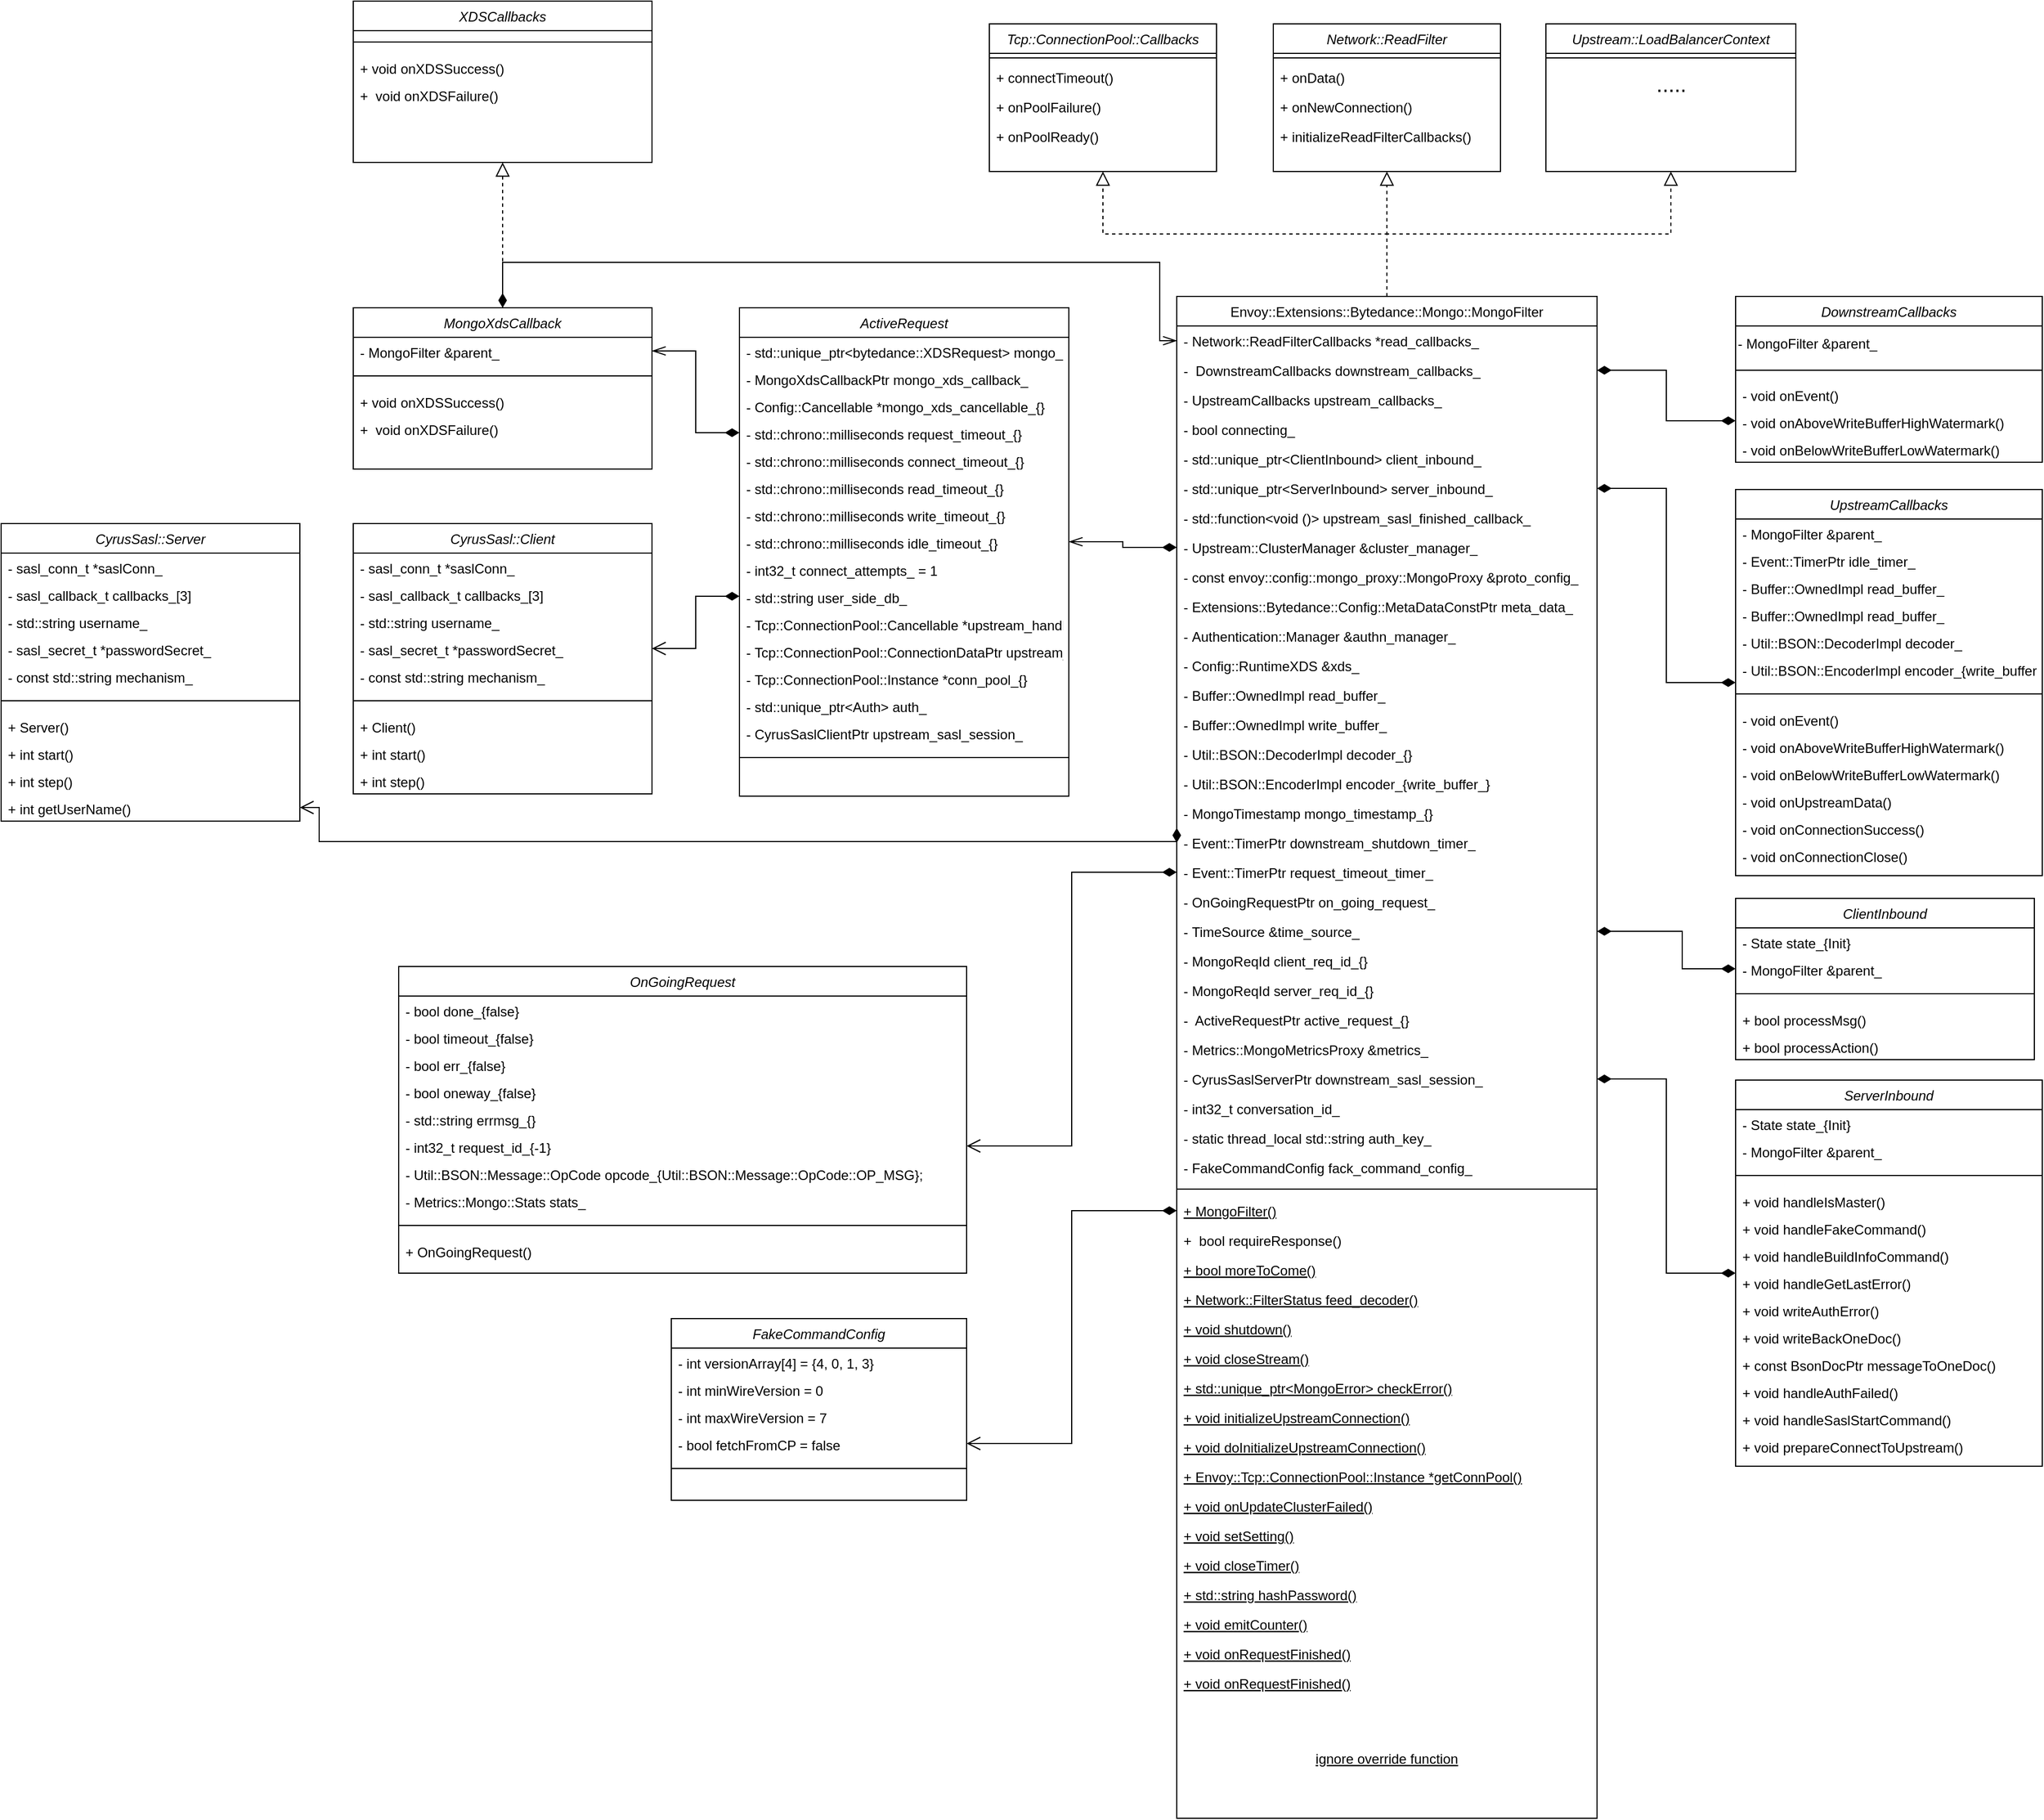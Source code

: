 <mxfile version="20.4.0" type="github">
  <diagram id="C5RBs43oDa-KdzZeNtuy" name="Page-1">
    <mxGraphModel dx="3552" dy="1271" grid="1" gridSize="10" guides="1" tooltips="1" connect="1" arrows="1" fold="1" page="1" pageScale="1" pageWidth="827" pageHeight="1169" math="0" shadow="0">
      <root>
        <mxCell id="WIyWlLk6GJQsqaUBKTNV-0" />
        <mxCell id="WIyWlLk6GJQsqaUBKTNV-1" parent="WIyWlLk6GJQsqaUBKTNV-0" />
        <mxCell id="zkfFHV4jXpPFQw0GAbJ--0" value="Network::ReadFilter" style="swimlane;fontStyle=2;align=center;verticalAlign=top;childLayout=stackLayout;horizontal=1;startSize=26;horizontalStack=0;resizeParent=1;resizeLast=0;collapsible=1;marginBottom=0;rounded=0;shadow=0;strokeWidth=1;" parent="WIyWlLk6GJQsqaUBKTNV-1" vertex="1">
          <mxGeometry x="200" y="90" width="200" height="130" as="geometry">
            <mxRectangle x="230" y="140" width="160" height="26" as="alternateBounds" />
          </mxGeometry>
        </mxCell>
        <mxCell id="zkfFHV4jXpPFQw0GAbJ--4" value="" style="line;html=1;strokeWidth=1;align=left;verticalAlign=middle;spacingTop=-1;spacingLeft=3;spacingRight=3;rotatable=0;labelPosition=right;points=[];portConstraint=eastwest;" parent="zkfFHV4jXpPFQw0GAbJ--0" vertex="1">
          <mxGeometry y="26" width="200" height="8" as="geometry" />
        </mxCell>
        <mxCell id="zkfFHV4jXpPFQw0GAbJ--5" value="+ onData()" style="text;align=left;verticalAlign=top;spacingLeft=4;spacingRight=4;overflow=hidden;rotatable=0;points=[[0,0.5],[1,0.5]];portConstraint=eastwest;" parent="zkfFHV4jXpPFQw0GAbJ--0" vertex="1">
          <mxGeometry y="34" width="200" height="26" as="geometry" />
        </mxCell>
        <mxCell id="_Te4XiribZ1UfT3jWd43-0" value="+ onNewConnection()&#xa;" style="text;align=left;verticalAlign=top;spacingLeft=4;spacingRight=4;overflow=hidden;rotatable=0;points=[[0,0.5],[1,0.5]];portConstraint=eastwest;" vertex="1" parent="zkfFHV4jXpPFQw0GAbJ--0">
          <mxGeometry y="60" width="200" height="26" as="geometry" />
        </mxCell>
        <mxCell id="_Te4XiribZ1UfT3jWd43-1" value="+ initializeReadFilterCallbacks()" style="text;align=left;verticalAlign=top;spacingLeft=4;spacingRight=4;overflow=hidden;rotatable=0;points=[[0,0.5],[1,0.5]];portConstraint=eastwest;" vertex="1" parent="zkfFHV4jXpPFQw0GAbJ--0">
          <mxGeometry y="86" width="200" height="26" as="geometry" />
        </mxCell>
        <mxCell id="_Te4XiribZ1UfT3jWd43-14" style="edgeStyle=orthogonalEdgeStyle;rounded=0;orthogonalLoop=1;jettySize=auto;html=1;exitX=0.5;exitY=0;exitDx=0;exitDy=0;entryX=0.5;entryY=1;entryDx=0;entryDy=0;fontSize=19;endArrow=block;endFill=0;dashed=1;endSize=10;startSize=10;" edge="1" parent="WIyWlLk6GJQsqaUBKTNV-1" source="zkfFHV4jXpPFQw0GAbJ--6" target="_Te4XiribZ1UfT3jWd43-8">
          <mxGeometry relative="1" as="geometry" />
        </mxCell>
        <mxCell id="_Te4XiribZ1UfT3jWd43-24" style="edgeStyle=orthogonalEdgeStyle;rounded=0;orthogonalLoop=1;jettySize=auto;html=1;exitX=0.5;exitY=0;exitDx=0;exitDy=0;fontSize=19;entryX=0.5;entryY=1;entryDx=0;entryDy=0;endArrow=block;endFill=0;dashed=1;endSize=10;startSize=10;" edge="1" parent="WIyWlLk6GJQsqaUBKTNV-1" source="zkfFHV4jXpPFQw0GAbJ--6" target="_Te4XiribZ1UfT3jWd43-16">
          <mxGeometry relative="1" as="geometry">
            <mxPoint x="40" y="220" as="targetPoint" />
          </mxGeometry>
        </mxCell>
        <mxCell id="zkfFHV4jXpPFQw0GAbJ--6" value="Envoy::Extensions::Bytedance::Mongo::MongoFilter" style="swimlane;fontStyle=0;align=center;verticalAlign=top;childLayout=stackLayout;horizontal=1;startSize=26;horizontalStack=0;resizeParent=1;resizeLast=0;collapsible=1;marginBottom=0;rounded=0;shadow=0;strokeWidth=1;" parent="WIyWlLk6GJQsqaUBKTNV-1" vertex="1">
          <mxGeometry x="115" y="330" width="370" height="1340" as="geometry">
            <mxRectangle x="130" y="380" width="160" height="26" as="alternateBounds" />
          </mxGeometry>
        </mxCell>
        <mxCell id="zkfFHV4jXpPFQw0GAbJ--7" value="- Network::ReadFilterCallbacks *read_callbacks_" style="text;align=left;verticalAlign=top;spacingLeft=4;spacingRight=4;overflow=hidden;rotatable=0;points=[[0,0.5],[1,0.5]];portConstraint=eastwest;" parent="zkfFHV4jXpPFQw0GAbJ--6" vertex="1">
          <mxGeometry y="26" width="370" height="26" as="geometry" />
        </mxCell>
        <mxCell id="zkfFHV4jXpPFQw0GAbJ--8" value="-  DownstreamCallbacks downstream_callbacks_" style="text;align=left;verticalAlign=top;spacingLeft=4;spacingRight=4;overflow=hidden;rotatable=0;points=[[0,0.5],[1,0.5]];portConstraint=eastwest;rounded=0;shadow=0;html=0;" parent="zkfFHV4jXpPFQw0GAbJ--6" vertex="1">
          <mxGeometry y="52" width="370" height="26" as="geometry" />
        </mxCell>
        <mxCell id="_Te4XiribZ1UfT3jWd43-26" value="- UpstreamCallbacks upstream_callbacks_" style="text;align=left;verticalAlign=top;spacingLeft=4;spacingRight=4;overflow=hidden;rotatable=0;points=[[0,0.5],[1,0.5]];portConstraint=eastwest;rounded=0;shadow=0;html=0;" vertex="1" parent="zkfFHV4jXpPFQw0GAbJ--6">
          <mxGeometry y="78" width="370" height="26" as="geometry" />
        </mxCell>
        <mxCell id="_Te4XiribZ1UfT3jWd43-27" value="- bool connecting_" style="text;align=left;verticalAlign=top;spacingLeft=4;spacingRight=4;overflow=hidden;rotatable=0;points=[[0,0.5],[1,0.5]];portConstraint=eastwest;rounded=0;shadow=0;html=0;" vertex="1" parent="zkfFHV4jXpPFQw0GAbJ--6">
          <mxGeometry y="104" width="370" height="26" as="geometry" />
        </mxCell>
        <mxCell id="_Te4XiribZ1UfT3jWd43-28" value="- std::unique_ptr&lt;ClientInbound&gt; client_inbound_" style="text;align=left;verticalAlign=top;spacingLeft=4;spacingRight=4;overflow=hidden;rotatable=0;points=[[0,0.5],[1,0.5]];portConstraint=eastwest;rounded=0;shadow=0;html=0;" vertex="1" parent="zkfFHV4jXpPFQw0GAbJ--6">
          <mxGeometry y="130" width="370" height="26" as="geometry" />
        </mxCell>
        <mxCell id="_Te4XiribZ1UfT3jWd43-38" value="- std::unique_ptr&lt;ServerInbound&gt; server_inbound_" style="text;align=left;verticalAlign=top;spacingLeft=4;spacingRight=4;overflow=hidden;rotatable=0;points=[[0,0.5],[1,0.5]];portConstraint=eastwest;rounded=0;shadow=0;html=0;" vertex="1" parent="zkfFHV4jXpPFQw0GAbJ--6">
          <mxGeometry y="156" width="370" height="26" as="geometry" />
        </mxCell>
        <mxCell id="_Te4XiribZ1UfT3jWd43-39" value="- std::function&lt;void ()&gt; upstream_sasl_finished_callback_" style="text;align=left;verticalAlign=top;spacingLeft=4;spacingRight=4;overflow=hidden;rotatable=0;points=[[0,0.5],[1,0.5]];portConstraint=eastwest;rounded=0;shadow=0;html=0;" vertex="1" parent="zkfFHV4jXpPFQw0GAbJ--6">
          <mxGeometry y="182" width="370" height="26" as="geometry" />
        </mxCell>
        <mxCell id="_Te4XiribZ1UfT3jWd43-40" value="- Upstream::ClusterManager &amp;cluster_manager_" style="text;align=left;verticalAlign=top;spacingLeft=4;spacingRight=4;overflow=hidden;rotatable=0;points=[[0,0.5],[1,0.5]];portConstraint=eastwest;rounded=0;shadow=0;html=0;" vertex="1" parent="zkfFHV4jXpPFQw0GAbJ--6">
          <mxGeometry y="208" width="370" height="26" as="geometry" />
        </mxCell>
        <mxCell id="_Te4XiribZ1UfT3jWd43-41" value="- const envoy::config::mongo_proxy::MongoProxy &amp;proto_config_" style="text;align=left;verticalAlign=top;spacingLeft=4;spacingRight=4;overflow=hidden;rotatable=0;points=[[0,0.5],[1,0.5]];portConstraint=eastwest;rounded=0;shadow=0;html=0;" vertex="1" parent="zkfFHV4jXpPFQw0GAbJ--6">
          <mxGeometry y="234" width="370" height="26" as="geometry" />
        </mxCell>
        <mxCell id="_Te4XiribZ1UfT3jWd43-56" value="- Extensions::Bytedance::Config::MetaDataConstPtr meta_data_" style="text;align=left;verticalAlign=top;spacingLeft=4;spacingRight=4;overflow=hidden;rotatable=0;points=[[0,0.5],[1,0.5]];portConstraint=eastwest;rounded=0;shadow=0;html=0;" vertex="1" parent="zkfFHV4jXpPFQw0GAbJ--6">
          <mxGeometry y="260" width="370" height="26" as="geometry" />
        </mxCell>
        <mxCell id="_Te4XiribZ1UfT3jWd43-57" value="- Authentication::Manager &amp;authn_manager_" style="text;align=left;verticalAlign=top;spacingLeft=4;spacingRight=4;overflow=hidden;rotatable=0;points=[[0,0.5],[1,0.5]];portConstraint=eastwest;rounded=0;shadow=0;html=0;" vertex="1" parent="zkfFHV4jXpPFQw0GAbJ--6">
          <mxGeometry y="286" width="370" height="26" as="geometry" />
        </mxCell>
        <mxCell id="_Te4XiribZ1UfT3jWd43-58" value="- Config::RuntimeXDS &amp;xds_" style="text;align=left;verticalAlign=top;spacingLeft=4;spacingRight=4;overflow=hidden;rotatable=0;points=[[0,0.5],[1,0.5]];portConstraint=eastwest;rounded=0;shadow=0;html=0;" vertex="1" parent="zkfFHV4jXpPFQw0GAbJ--6">
          <mxGeometry y="312" width="370" height="26" as="geometry" />
        </mxCell>
        <mxCell id="_Te4XiribZ1UfT3jWd43-59" value="- Buffer::OwnedImpl read_buffer_" style="text;align=left;verticalAlign=top;spacingLeft=4;spacingRight=4;overflow=hidden;rotatable=0;points=[[0,0.5],[1,0.5]];portConstraint=eastwest;rounded=0;shadow=0;html=0;" vertex="1" parent="zkfFHV4jXpPFQw0GAbJ--6">
          <mxGeometry y="338" width="370" height="26" as="geometry" />
        </mxCell>
        <mxCell id="_Te4XiribZ1UfT3jWd43-60" value="- Buffer::OwnedImpl write_buffer_" style="text;align=left;verticalAlign=top;spacingLeft=4;spacingRight=4;overflow=hidden;rotatable=0;points=[[0,0.5],[1,0.5]];portConstraint=eastwest;rounded=0;shadow=0;html=0;" vertex="1" parent="zkfFHV4jXpPFQw0GAbJ--6">
          <mxGeometry y="364" width="370" height="26" as="geometry" />
        </mxCell>
        <mxCell id="_Te4XiribZ1UfT3jWd43-61" value="- Util::BSON::DecoderImpl decoder_{}" style="text;align=left;verticalAlign=top;spacingLeft=4;spacingRight=4;overflow=hidden;rotatable=0;points=[[0,0.5],[1,0.5]];portConstraint=eastwest;rounded=0;shadow=0;html=0;" vertex="1" parent="zkfFHV4jXpPFQw0GAbJ--6">
          <mxGeometry y="390" width="370" height="26" as="geometry" />
        </mxCell>
        <mxCell id="_Te4XiribZ1UfT3jWd43-62" value="- Util::BSON::EncoderImpl encoder_{write_buffer_}" style="text;align=left;verticalAlign=top;spacingLeft=4;spacingRight=4;overflow=hidden;rotatable=0;points=[[0,0.5],[1,0.5]];portConstraint=eastwest;rounded=0;shadow=0;html=0;" vertex="1" parent="zkfFHV4jXpPFQw0GAbJ--6">
          <mxGeometry y="416" width="370" height="26" as="geometry" />
        </mxCell>
        <mxCell id="_Te4XiribZ1UfT3jWd43-63" value="- MongoTimestamp mongo_timestamp_{}" style="text;align=left;verticalAlign=top;spacingLeft=4;spacingRight=4;overflow=hidden;rotatable=0;points=[[0,0.5],[1,0.5]];portConstraint=eastwest;rounded=0;shadow=0;html=0;" vertex="1" parent="zkfFHV4jXpPFQw0GAbJ--6">
          <mxGeometry y="442" width="370" height="26" as="geometry" />
        </mxCell>
        <mxCell id="_Te4XiribZ1UfT3jWd43-64" value="- Event::TimerPtr downstream_shutdown_timer_" style="text;align=left;verticalAlign=top;spacingLeft=4;spacingRight=4;overflow=hidden;rotatable=0;points=[[0,0.5],[1,0.5]];portConstraint=eastwest;rounded=0;shadow=0;html=0;" vertex="1" parent="zkfFHV4jXpPFQw0GAbJ--6">
          <mxGeometry y="468" width="370" height="26" as="geometry" />
        </mxCell>
        <mxCell id="_Te4XiribZ1UfT3jWd43-65" value="- Event::TimerPtr request_timeout_timer_" style="text;align=left;verticalAlign=top;spacingLeft=4;spacingRight=4;overflow=hidden;rotatable=0;points=[[0,0.5],[1,0.5]];portConstraint=eastwest;rounded=0;shadow=0;html=0;" vertex="1" parent="zkfFHV4jXpPFQw0GAbJ--6">
          <mxGeometry y="494" width="370" height="26" as="geometry" />
        </mxCell>
        <mxCell id="_Te4XiribZ1UfT3jWd43-66" value="- OnGoingRequestPtr on_going_request_" style="text;align=left;verticalAlign=top;spacingLeft=4;spacingRight=4;overflow=hidden;rotatable=0;points=[[0,0.5],[1,0.5]];portConstraint=eastwest;rounded=0;shadow=0;html=0;" vertex="1" parent="zkfFHV4jXpPFQw0GAbJ--6">
          <mxGeometry y="520" width="370" height="26" as="geometry" />
        </mxCell>
        <mxCell id="_Te4XiribZ1UfT3jWd43-67" value="- TimeSource &amp;time_source_" style="text;align=left;verticalAlign=top;spacingLeft=4;spacingRight=4;overflow=hidden;rotatable=0;points=[[0,0.5],[1,0.5]];portConstraint=eastwest;rounded=0;shadow=0;html=0;" vertex="1" parent="zkfFHV4jXpPFQw0GAbJ--6">
          <mxGeometry y="546" width="370" height="26" as="geometry" />
        </mxCell>
        <mxCell id="_Te4XiribZ1UfT3jWd43-68" value="- MongoReqId client_req_id_{}" style="text;align=left;verticalAlign=top;spacingLeft=4;spacingRight=4;overflow=hidden;rotatable=0;points=[[0,0.5],[1,0.5]];portConstraint=eastwest;rounded=0;shadow=0;html=0;" vertex="1" parent="zkfFHV4jXpPFQw0GAbJ--6">
          <mxGeometry y="572" width="370" height="26" as="geometry" />
        </mxCell>
        <mxCell id="_Te4XiribZ1UfT3jWd43-69" value="- MongoReqId server_req_id_{}" style="text;align=left;verticalAlign=top;spacingLeft=4;spacingRight=4;overflow=hidden;rotatable=0;points=[[0,0.5],[1,0.5]];portConstraint=eastwest;rounded=0;shadow=0;html=0;" vertex="1" parent="zkfFHV4jXpPFQw0GAbJ--6">
          <mxGeometry y="598" width="370" height="26" as="geometry" />
        </mxCell>
        <mxCell id="_Te4XiribZ1UfT3jWd43-70" value="-  ActiveRequestPtr active_request_{}" style="text;align=left;verticalAlign=top;spacingLeft=4;spacingRight=4;overflow=hidden;rotatable=0;points=[[0,0.5],[1,0.5]];portConstraint=eastwest;rounded=0;shadow=0;html=0;" vertex="1" parent="zkfFHV4jXpPFQw0GAbJ--6">
          <mxGeometry y="624" width="370" height="26" as="geometry" />
        </mxCell>
        <mxCell id="_Te4XiribZ1UfT3jWd43-71" value="- Metrics::MongoMetricsProxy &amp;metrics_" style="text;align=left;verticalAlign=top;spacingLeft=4;spacingRight=4;overflow=hidden;rotatable=0;points=[[0,0.5],[1,0.5]];portConstraint=eastwest;rounded=0;shadow=0;html=0;" vertex="1" parent="zkfFHV4jXpPFQw0GAbJ--6">
          <mxGeometry y="650" width="370" height="26" as="geometry" />
        </mxCell>
        <mxCell id="_Te4XiribZ1UfT3jWd43-72" value="- CyrusSaslServerPtr downstream_sasl_session_" style="text;align=left;verticalAlign=top;spacingLeft=4;spacingRight=4;overflow=hidden;rotatable=0;points=[[0,0.5],[1,0.5]];portConstraint=eastwest;rounded=0;shadow=0;html=0;" vertex="1" parent="zkfFHV4jXpPFQw0GAbJ--6">
          <mxGeometry y="676" width="370" height="26" as="geometry" />
        </mxCell>
        <mxCell id="_Te4XiribZ1UfT3jWd43-73" value="- int32_t conversation_id_" style="text;align=left;verticalAlign=top;spacingLeft=4;spacingRight=4;overflow=hidden;rotatable=0;points=[[0,0.5],[1,0.5]];portConstraint=eastwest;rounded=0;shadow=0;html=0;" vertex="1" parent="zkfFHV4jXpPFQw0GAbJ--6">
          <mxGeometry y="702" width="370" height="26" as="geometry" />
        </mxCell>
        <mxCell id="_Te4XiribZ1UfT3jWd43-74" value="- static thread_local std::string auth_key_" style="text;align=left;verticalAlign=top;spacingLeft=4;spacingRight=4;overflow=hidden;rotatable=0;points=[[0,0.5],[1,0.5]];portConstraint=eastwest;rounded=0;shadow=0;html=0;" vertex="1" parent="zkfFHV4jXpPFQw0GAbJ--6">
          <mxGeometry y="728" width="370" height="26" as="geometry" />
        </mxCell>
        <mxCell id="_Te4XiribZ1UfT3jWd43-76" value="- FakeCommandConfig fack_command_config_" style="text;align=left;verticalAlign=top;spacingLeft=4;spacingRight=4;overflow=hidden;rotatable=0;points=[[0,0.5],[1,0.5]];portConstraint=eastwest;rounded=0;shadow=0;html=0;" vertex="1" parent="zkfFHV4jXpPFQw0GAbJ--6">
          <mxGeometry y="754" width="370" height="26" as="geometry" />
        </mxCell>
        <mxCell id="zkfFHV4jXpPFQw0GAbJ--9" value="" style="line;html=1;strokeWidth=1;align=left;verticalAlign=middle;spacingTop=-1;spacingLeft=3;spacingRight=3;rotatable=0;labelPosition=right;points=[];portConstraint=eastwest;" parent="zkfFHV4jXpPFQw0GAbJ--6" vertex="1">
          <mxGeometry y="780" width="370" height="12" as="geometry" />
        </mxCell>
        <mxCell id="zkfFHV4jXpPFQw0GAbJ--10" value="+ MongoFilter()" style="text;align=left;verticalAlign=top;spacingLeft=4;spacingRight=4;overflow=hidden;rotatable=0;points=[[0,0.5],[1,0.5]];portConstraint=eastwest;fontStyle=4" parent="zkfFHV4jXpPFQw0GAbJ--6" vertex="1">
          <mxGeometry y="792" width="370" height="26" as="geometry" />
        </mxCell>
        <mxCell id="zkfFHV4jXpPFQw0GAbJ--11" value="+  bool requireResponse()" style="text;align=left;verticalAlign=top;spacingLeft=4;spacingRight=4;overflow=hidden;rotatable=0;points=[[0,0.5],[1,0.5]];portConstraint=eastwest;" parent="zkfFHV4jXpPFQw0GAbJ--6" vertex="1">
          <mxGeometry y="818" width="370" height="26" as="geometry" />
        </mxCell>
        <mxCell id="_Te4XiribZ1UfT3jWd43-216" value="+ bool moreToCome()" style="text;align=left;verticalAlign=top;spacingLeft=4;spacingRight=4;overflow=hidden;rotatable=0;points=[[0,0.5],[1,0.5]];portConstraint=eastwest;fontStyle=4" vertex="1" parent="zkfFHV4jXpPFQw0GAbJ--6">
          <mxGeometry y="844" width="370" height="26" as="geometry" />
        </mxCell>
        <mxCell id="_Te4XiribZ1UfT3jWd43-217" value="+ Network::FilterStatus feed_decoder()" style="text;align=left;verticalAlign=top;spacingLeft=4;spacingRight=4;overflow=hidden;rotatable=0;points=[[0,0.5],[1,0.5]];portConstraint=eastwest;fontStyle=4" vertex="1" parent="zkfFHV4jXpPFQw0GAbJ--6">
          <mxGeometry y="870" width="370" height="26" as="geometry" />
        </mxCell>
        <mxCell id="_Te4XiribZ1UfT3jWd43-218" value="+ void shutdown()" style="text;align=left;verticalAlign=top;spacingLeft=4;spacingRight=4;overflow=hidden;rotatable=0;points=[[0,0.5],[1,0.5]];portConstraint=eastwest;fontStyle=4" vertex="1" parent="zkfFHV4jXpPFQw0GAbJ--6">
          <mxGeometry y="896" width="370" height="26" as="geometry" />
        </mxCell>
        <mxCell id="_Te4XiribZ1UfT3jWd43-219" value="+ void closeStream()" style="text;align=left;verticalAlign=top;spacingLeft=4;spacingRight=4;overflow=hidden;rotatable=0;points=[[0,0.5],[1,0.5]];portConstraint=eastwest;fontStyle=4" vertex="1" parent="zkfFHV4jXpPFQw0GAbJ--6">
          <mxGeometry y="922" width="370" height="26" as="geometry" />
        </mxCell>
        <mxCell id="_Te4XiribZ1UfT3jWd43-220" value="+ std::unique_ptr&lt;MongoError&gt; checkError()" style="text;align=left;verticalAlign=top;spacingLeft=4;spacingRight=4;overflow=hidden;rotatable=0;points=[[0,0.5],[1,0.5]];portConstraint=eastwest;fontStyle=4" vertex="1" parent="zkfFHV4jXpPFQw0GAbJ--6">
          <mxGeometry y="948" width="370" height="26" as="geometry" />
        </mxCell>
        <mxCell id="_Te4XiribZ1UfT3jWd43-234" value="+ void initializeUpstreamConnection()" style="text;align=left;verticalAlign=top;spacingLeft=4;spacingRight=4;overflow=hidden;rotatable=0;points=[[0,0.5],[1,0.5]];portConstraint=eastwest;fontStyle=4" vertex="1" parent="zkfFHV4jXpPFQw0GAbJ--6">
          <mxGeometry y="974" width="370" height="26" as="geometry" />
        </mxCell>
        <mxCell id="_Te4XiribZ1UfT3jWd43-235" value="+ void doInitializeUpstreamConnection()" style="text;align=left;verticalAlign=top;spacingLeft=4;spacingRight=4;overflow=hidden;rotatable=0;points=[[0,0.5],[1,0.5]];portConstraint=eastwest;fontStyle=4" vertex="1" parent="zkfFHV4jXpPFQw0GAbJ--6">
          <mxGeometry y="1000" width="370" height="26" as="geometry" />
        </mxCell>
        <mxCell id="_Te4XiribZ1UfT3jWd43-236" value="+ Envoy::Tcp::ConnectionPool::Instance *getConnPool()" style="text;align=left;verticalAlign=top;spacingLeft=4;spacingRight=4;overflow=hidden;rotatable=0;points=[[0,0.5],[1,0.5]];portConstraint=eastwest;fontStyle=4" vertex="1" parent="zkfFHV4jXpPFQw0GAbJ--6">
          <mxGeometry y="1026" width="370" height="26" as="geometry" />
        </mxCell>
        <mxCell id="_Te4XiribZ1UfT3jWd43-237" value="+ void onUpdateClusterFailed()" style="text;align=left;verticalAlign=top;spacingLeft=4;spacingRight=4;overflow=hidden;rotatable=0;points=[[0,0.5],[1,0.5]];portConstraint=eastwest;fontStyle=4" vertex="1" parent="zkfFHV4jXpPFQw0GAbJ--6">
          <mxGeometry y="1052" width="370" height="26" as="geometry" />
        </mxCell>
        <mxCell id="_Te4XiribZ1UfT3jWd43-238" value="+ void setSetting()" style="text;align=left;verticalAlign=top;spacingLeft=4;spacingRight=4;overflow=hidden;rotatable=0;points=[[0,0.5],[1,0.5]];portConstraint=eastwest;fontStyle=4" vertex="1" parent="zkfFHV4jXpPFQw0GAbJ--6">
          <mxGeometry y="1078" width="370" height="26" as="geometry" />
        </mxCell>
        <mxCell id="_Te4XiribZ1UfT3jWd43-239" value="+ void closeTimer()" style="text;align=left;verticalAlign=top;spacingLeft=4;spacingRight=4;overflow=hidden;rotatable=0;points=[[0,0.5],[1,0.5]];portConstraint=eastwest;fontStyle=4" vertex="1" parent="zkfFHV4jXpPFQw0GAbJ--6">
          <mxGeometry y="1104" width="370" height="26" as="geometry" />
        </mxCell>
        <mxCell id="_Te4XiribZ1UfT3jWd43-240" value="+ std::string hashPassword()" style="text;align=left;verticalAlign=top;spacingLeft=4;spacingRight=4;overflow=hidden;rotatable=0;points=[[0,0.5],[1,0.5]];portConstraint=eastwest;fontStyle=4" vertex="1" parent="zkfFHV4jXpPFQw0GAbJ--6">
          <mxGeometry y="1130" width="370" height="26" as="geometry" />
        </mxCell>
        <mxCell id="_Te4XiribZ1UfT3jWd43-241" value="+ void emitCounter()" style="text;align=left;verticalAlign=top;spacingLeft=4;spacingRight=4;overflow=hidden;rotatable=0;points=[[0,0.5],[1,0.5]];portConstraint=eastwest;fontStyle=4" vertex="1" parent="zkfFHV4jXpPFQw0GAbJ--6">
          <mxGeometry y="1156" width="370" height="26" as="geometry" />
        </mxCell>
        <mxCell id="_Te4XiribZ1UfT3jWd43-242" value="+ void onRequestFinished()" style="text;align=left;verticalAlign=top;spacingLeft=4;spacingRight=4;overflow=hidden;rotatable=0;points=[[0,0.5],[1,0.5]];portConstraint=eastwest;fontStyle=4" vertex="1" parent="zkfFHV4jXpPFQw0GAbJ--6">
          <mxGeometry y="1182" width="370" height="26" as="geometry" />
        </mxCell>
        <mxCell id="_Te4XiribZ1UfT3jWd43-243" value="+ void onRequestFinished()" style="text;align=left;verticalAlign=top;spacingLeft=4;spacingRight=4;overflow=hidden;rotatable=0;points=[[0,0.5],[1,0.5]];portConstraint=eastwest;fontStyle=4" vertex="1" parent="zkfFHV4jXpPFQw0GAbJ--6">
          <mxGeometry y="1208" width="370" height="26" as="geometry" />
        </mxCell>
        <mxCell id="_Te4XiribZ1UfT3jWd43-244" value="ignore override function" style="text;align=center;verticalAlign=middle;spacingLeft=4;spacingRight=4;overflow=hidden;rotatable=0;points=[[0,0.5],[1,0.5]];portConstraint=eastwest;fontStyle=4" vertex="1" parent="zkfFHV4jXpPFQw0GAbJ--6">
          <mxGeometry y="1234" width="370" height="106" as="geometry" />
        </mxCell>
        <mxCell id="zkfFHV4jXpPFQw0GAbJ--12" value="" style="endArrow=block;endSize=10;endFill=0;shadow=0;strokeWidth=1;rounded=0;edgeStyle=elbowEdgeStyle;elbow=vertical;dashed=1;" parent="WIyWlLk6GJQsqaUBKTNV-1" source="zkfFHV4jXpPFQw0GAbJ--6" target="zkfFHV4jXpPFQw0GAbJ--0" edge="1">
          <mxGeometry width="160" relative="1" as="geometry">
            <mxPoint x="200" y="203" as="sourcePoint" />
            <mxPoint x="200" y="203" as="targetPoint" />
          </mxGeometry>
        </mxCell>
        <mxCell id="_Te4XiribZ1UfT3jWd43-8" value="Upstream::LoadBalancerContext" style="swimlane;fontStyle=2;align=center;verticalAlign=top;childLayout=stackLayout;horizontal=1;startSize=26;horizontalStack=0;resizeParent=1;resizeLast=0;collapsible=1;marginBottom=0;rounded=0;shadow=0;strokeWidth=1;" vertex="1" parent="WIyWlLk6GJQsqaUBKTNV-1">
          <mxGeometry x="440" y="90" width="220" height="130" as="geometry">
            <mxRectangle x="230" y="140" width="160" height="26" as="alternateBounds" />
          </mxGeometry>
        </mxCell>
        <mxCell id="_Te4XiribZ1UfT3jWd43-9" value="" style="line;html=1;strokeWidth=1;align=left;verticalAlign=middle;spacingTop=-1;spacingLeft=3;spacingRight=3;rotatable=0;labelPosition=right;points=[];portConstraint=eastwest;" vertex="1" parent="_Te4XiribZ1UfT3jWd43-8">
          <mxGeometry y="26" width="220" height="8" as="geometry" />
        </mxCell>
        <mxCell id="_Te4XiribZ1UfT3jWd43-13" value="&lt;font style=&quot;font-size: 19px;&quot;&gt;.....&lt;/font&gt;" style="text;html=1;align=center;verticalAlign=middle;resizable=0;points=[];autosize=1;strokeColor=none;fillColor=none;" vertex="1" parent="_Te4XiribZ1UfT3jWd43-8">
          <mxGeometry y="34" width="220" height="40" as="geometry" />
        </mxCell>
        <mxCell id="_Te4XiribZ1UfT3jWd43-16" value="Tcp::ConnectionPool::Callbacks" style="swimlane;fontStyle=2;align=center;verticalAlign=top;childLayout=stackLayout;horizontal=1;startSize=26;horizontalStack=0;resizeParent=1;resizeLast=0;collapsible=1;marginBottom=0;rounded=0;shadow=0;strokeWidth=1;" vertex="1" parent="WIyWlLk6GJQsqaUBKTNV-1">
          <mxGeometry x="-50" y="90" width="200" height="130" as="geometry">
            <mxRectangle x="230" y="140" width="160" height="26" as="alternateBounds" />
          </mxGeometry>
        </mxCell>
        <mxCell id="_Te4XiribZ1UfT3jWd43-17" value="" style="line;html=1;strokeWidth=1;align=left;verticalAlign=middle;spacingTop=-1;spacingLeft=3;spacingRight=3;rotatable=0;labelPosition=right;points=[];portConstraint=eastwest;" vertex="1" parent="_Te4XiribZ1UfT3jWd43-16">
          <mxGeometry y="26" width="200" height="8" as="geometry" />
        </mxCell>
        <mxCell id="_Te4XiribZ1UfT3jWd43-18" value="+ connectTimeout()" style="text;align=left;verticalAlign=top;spacingLeft=4;spacingRight=4;overflow=hidden;rotatable=0;points=[[0,0.5],[1,0.5]];portConstraint=eastwest;" vertex="1" parent="_Te4XiribZ1UfT3jWd43-16">
          <mxGeometry y="34" width="200" height="26" as="geometry" />
        </mxCell>
        <mxCell id="_Te4XiribZ1UfT3jWd43-19" value="+ onPoolFailure()" style="text;align=left;verticalAlign=top;spacingLeft=4;spacingRight=4;overflow=hidden;rotatable=0;points=[[0,0.5],[1,0.5]];portConstraint=eastwest;" vertex="1" parent="_Te4XiribZ1UfT3jWd43-16">
          <mxGeometry y="60" width="200" height="26" as="geometry" />
        </mxCell>
        <mxCell id="_Te4XiribZ1UfT3jWd43-20" value="+ onPoolReady()" style="text;align=left;verticalAlign=top;spacingLeft=4;spacingRight=4;overflow=hidden;rotatable=0;points=[[0,0.5],[1,0.5]];portConstraint=eastwest;" vertex="1" parent="_Te4XiribZ1UfT3jWd43-16">
          <mxGeometry y="86" width="200" height="26" as="geometry" />
        </mxCell>
        <mxCell id="_Te4XiribZ1UfT3jWd43-80" style="edgeStyle=orthogonalEdgeStyle;rounded=0;orthogonalLoop=1;jettySize=auto;html=1;exitX=0;exitY=0.75;exitDx=0;exitDy=0;entryX=1;entryY=0.5;entryDx=0;entryDy=0;fontSize=19;endArrow=diamondThin;endFill=1;startArrow=diamondThin;startFill=1;endSize=10;startSize=10;" edge="1" parent="WIyWlLk6GJQsqaUBKTNV-1" source="_Te4XiribZ1UfT3jWd43-77" target="zkfFHV4jXpPFQw0GAbJ--8">
          <mxGeometry relative="1" as="geometry" />
        </mxCell>
        <mxCell id="_Te4XiribZ1UfT3jWd43-77" value="DownstreamCallbacks" style="swimlane;fontStyle=2;align=center;verticalAlign=top;childLayout=stackLayout;horizontal=1;startSize=26;horizontalStack=0;resizeParent=1;resizeLast=0;collapsible=1;marginBottom=0;rounded=0;shadow=0;strokeWidth=1;" vertex="1" parent="WIyWlLk6GJQsqaUBKTNV-1">
          <mxGeometry x="607" y="330" width="270" height="146" as="geometry">
            <mxRectangle x="230" y="140" width="160" height="26" as="alternateBounds" />
          </mxGeometry>
        </mxCell>
        <mxCell id="_Te4XiribZ1UfT3jWd43-81" value="&lt;div style=&quot;font-size: 12px; line-height: 18px;&quot;&gt;&lt;span style=&quot;background-color: rgb(255, 255, 255);&quot;&gt;- MongoFilter &amp;amp;parent_&lt;/span&gt;&lt;/div&gt;" style="text;html=1;align=left;verticalAlign=middle;resizable=0;points=[];autosize=1;strokeColor=none;fillColor=none;fontSize=19;" vertex="1" parent="_Te4XiribZ1UfT3jWd43-77">
          <mxGeometry y="26" width="270" height="30" as="geometry" />
        </mxCell>
        <mxCell id="_Te4XiribZ1UfT3jWd43-78" value="" style="line;html=1;strokeWidth=1;align=left;verticalAlign=middle;spacingTop=-1;spacingLeft=3;spacingRight=3;rotatable=0;labelPosition=right;points=[];portConstraint=eastwest;" vertex="1" parent="_Te4XiribZ1UfT3jWd43-77">
          <mxGeometry y="56" width="270" height="18" as="geometry" />
        </mxCell>
        <mxCell id="_Te4XiribZ1UfT3jWd43-84" value="- void onEvent()" style="text;align=left;verticalAlign=top;spacingLeft=4;spacingRight=4;overflow=hidden;rotatable=0;points=[[0,0.5],[1,0.5]];portConstraint=eastwest;rounded=0;shadow=0;html=0;" vertex="1" parent="_Te4XiribZ1UfT3jWd43-77">
          <mxGeometry y="74" width="270" height="24" as="geometry" />
        </mxCell>
        <mxCell id="_Te4XiribZ1UfT3jWd43-85" value="- void onAboveWriteBufferHighWatermark()" style="text;align=left;verticalAlign=top;spacingLeft=4;spacingRight=4;overflow=hidden;rotatable=0;points=[[0,0.5],[1,0.5]];portConstraint=eastwest;rounded=0;shadow=0;html=0;" vertex="1" parent="_Te4XiribZ1UfT3jWd43-77">
          <mxGeometry y="98" width="270" height="24" as="geometry" />
        </mxCell>
        <mxCell id="_Te4XiribZ1UfT3jWd43-86" value="- void onBelowWriteBufferLowWatermark()" style="text;align=left;verticalAlign=top;spacingLeft=4;spacingRight=4;overflow=hidden;rotatable=0;points=[[0,0.5],[1,0.5]];portConstraint=eastwest;rounded=0;shadow=0;html=0;" vertex="1" parent="_Te4XiribZ1UfT3jWd43-77">
          <mxGeometry y="122" width="270" height="24" as="geometry" />
        </mxCell>
        <mxCell id="_Te4XiribZ1UfT3jWd43-93" style="edgeStyle=orthogonalEdgeStyle;rounded=0;orthogonalLoop=1;jettySize=auto;html=1;exitX=0;exitY=0.5;exitDx=0;exitDy=0;entryX=1;entryY=0.5;entryDx=0;entryDy=0;fontFamily=Helvetica;fontSize=19;fontColor=#000000;startArrow=diamondThin;startFill=1;endArrow=diamondThin;endFill=1;startSize=10;endSize=10;" edge="1" parent="WIyWlLk6GJQsqaUBKTNV-1" source="_Te4XiribZ1UfT3jWd43-87" target="_Te4XiribZ1UfT3jWd43-38">
          <mxGeometry relative="1" as="geometry" />
        </mxCell>
        <mxCell id="_Te4XiribZ1UfT3jWd43-87" value="UpstreamCallbacks" style="swimlane;fontStyle=2;align=center;verticalAlign=top;childLayout=stackLayout;horizontal=1;startSize=26;horizontalStack=0;resizeParent=1;resizeLast=0;collapsible=1;marginBottom=0;rounded=0;shadow=0;strokeWidth=1;" vertex="1" parent="WIyWlLk6GJQsqaUBKTNV-1">
          <mxGeometry x="607" y="500" width="270" height="340" as="geometry">
            <mxRectangle x="230" y="140" width="160" height="26" as="alternateBounds" />
          </mxGeometry>
        </mxCell>
        <mxCell id="_Te4XiribZ1UfT3jWd43-95" value="- MongoFilter &amp;parent_" style="text;align=left;verticalAlign=top;spacingLeft=4;spacingRight=4;overflow=hidden;rotatable=0;points=[[0,0.5],[1,0.5]];portConstraint=eastwest;rounded=0;shadow=0;html=0;" vertex="1" parent="_Te4XiribZ1UfT3jWd43-87">
          <mxGeometry y="26" width="270" height="24" as="geometry" />
        </mxCell>
        <mxCell id="_Te4XiribZ1UfT3jWd43-96" value="- Event::TimerPtr idle_timer_" style="text;align=left;verticalAlign=top;spacingLeft=4;spacingRight=4;overflow=hidden;rotatable=0;points=[[0,0.5],[1,0.5]];portConstraint=eastwest;rounded=0;shadow=0;html=0;" vertex="1" parent="_Te4XiribZ1UfT3jWd43-87">
          <mxGeometry y="50" width="270" height="24" as="geometry" />
        </mxCell>
        <mxCell id="_Te4XiribZ1UfT3jWd43-97" value="- Buffer::OwnedImpl read_buffer_" style="text;align=left;verticalAlign=top;spacingLeft=4;spacingRight=4;overflow=hidden;rotatable=0;points=[[0,0.5],[1,0.5]];portConstraint=eastwest;rounded=0;shadow=0;html=0;" vertex="1" parent="_Te4XiribZ1UfT3jWd43-87">
          <mxGeometry y="74" width="270" height="24" as="geometry" />
        </mxCell>
        <mxCell id="_Te4XiribZ1UfT3jWd43-98" value="- Buffer::OwnedImpl read_buffer_" style="text;align=left;verticalAlign=top;spacingLeft=4;spacingRight=4;overflow=hidden;rotatable=0;points=[[0,0.5],[1,0.5]];portConstraint=eastwest;rounded=0;shadow=0;html=0;" vertex="1" parent="_Te4XiribZ1UfT3jWd43-87">
          <mxGeometry y="98" width="270" height="24" as="geometry" />
        </mxCell>
        <mxCell id="_Te4XiribZ1UfT3jWd43-99" value="- Util::BSON::DecoderImpl decoder_" style="text;align=left;verticalAlign=top;spacingLeft=4;spacingRight=4;overflow=hidden;rotatable=0;points=[[0,0.5],[1,0.5]];portConstraint=eastwest;rounded=0;shadow=0;html=0;" vertex="1" parent="_Te4XiribZ1UfT3jWd43-87">
          <mxGeometry y="122" width="270" height="24" as="geometry" />
        </mxCell>
        <mxCell id="_Te4XiribZ1UfT3jWd43-100" value="- Util::BSON::EncoderImpl encoder_{write_buffer_}" style="text;align=left;verticalAlign=top;spacingLeft=4;spacingRight=4;overflow=hidden;rotatable=0;points=[[0,0.5],[1,0.5]];portConstraint=eastwest;rounded=0;shadow=0;html=0;" vertex="1" parent="_Te4XiribZ1UfT3jWd43-87">
          <mxGeometry y="146" width="270" height="24" as="geometry" />
        </mxCell>
        <mxCell id="_Te4XiribZ1UfT3jWd43-89" value="" style="line;html=1;strokeWidth=1;align=left;verticalAlign=middle;spacingTop=-1;spacingLeft=3;spacingRight=3;rotatable=0;labelPosition=right;points=[];portConstraint=eastwest;" vertex="1" parent="_Te4XiribZ1UfT3jWd43-87">
          <mxGeometry y="170" width="270" height="20" as="geometry" />
        </mxCell>
        <mxCell id="_Te4XiribZ1UfT3jWd43-90" value="- void onEvent()" style="text;align=left;verticalAlign=top;spacingLeft=4;spacingRight=4;overflow=hidden;rotatable=0;points=[[0,0.5],[1,0.5]];portConstraint=eastwest;rounded=0;shadow=0;html=0;" vertex="1" parent="_Te4XiribZ1UfT3jWd43-87">
          <mxGeometry y="190" width="270" height="24" as="geometry" />
        </mxCell>
        <mxCell id="_Te4XiribZ1UfT3jWd43-91" value="- void onAboveWriteBufferHighWatermark()" style="text;align=left;verticalAlign=top;spacingLeft=4;spacingRight=4;overflow=hidden;rotatable=0;points=[[0,0.5],[1,0.5]];portConstraint=eastwest;rounded=0;shadow=0;html=0;" vertex="1" parent="_Te4XiribZ1UfT3jWd43-87">
          <mxGeometry y="214" width="270" height="24" as="geometry" />
        </mxCell>
        <mxCell id="_Te4XiribZ1UfT3jWd43-92" value="- void onBelowWriteBufferLowWatermark()" style="text;align=left;verticalAlign=top;spacingLeft=4;spacingRight=4;overflow=hidden;rotatable=0;points=[[0,0.5],[1,0.5]];portConstraint=eastwest;rounded=0;shadow=0;html=0;" vertex="1" parent="_Te4XiribZ1UfT3jWd43-87">
          <mxGeometry y="238" width="270" height="24" as="geometry" />
        </mxCell>
        <mxCell id="_Te4XiribZ1UfT3jWd43-101" value="- void onUpstreamData()" style="text;align=left;verticalAlign=top;spacingLeft=4;spacingRight=4;overflow=hidden;rotatable=0;points=[[0,0.5],[1,0.5]];portConstraint=eastwest;rounded=0;shadow=0;html=0;" vertex="1" parent="_Te4XiribZ1UfT3jWd43-87">
          <mxGeometry y="262" width="270" height="24" as="geometry" />
        </mxCell>
        <mxCell id="_Te4XiribZ1UfT3jWd43-102" value="- void onConnectionSuccess()" style="text;align=left;verticalAlign=top;spacingLeft=4;spacingRight=4;overflow=hidden;rotatable=0;points=[[0,0.5],[1,0.5]];portConstraint=eastwest;rounded=0;shadow=0;html=0;" vertex="1" parent="_Te4XiribZ1UfT3jWd43-87">
          <mxGeometry y="286" width="270" height="24" as="geometry" />
        </mxCell>
        <mxCell id="_Te4XiribZ1UfT3jWd43-104" value="- void onConnectionClose()" style="text;align=left;verticalAlign=top;spacingLeft=4;spacingRight=4;overflow=hidden;rotatable=0;points=[[0,0.5],[1,0.5]];portConstraint=eastwest;rounded=0;shadow=0;html=0;" vertex="1" parent="_Te4XiribZ1UfT3jWd43-87">
          <mxGeometry y="310" width="270" height="24" as="geometry" />
        </mxCell>
        <mxCell id="_Te4XiribZ1UfT3jWd43-105" value="ClientInbound" style="swimlane;fontStyle=2;align=center;verticalAlign=top;childLayout=stackLayout;horizontal=1;startSize=26;horizontalStack=0;resizeParent=1;resizeLast=0;collapsible=1;marginBottom=0;rounded=0;shadow=0;strokeWidth=1;" vertex="1" parent="WIyWlLk6GJQsqaUBKTNV-1">
          <mxGeometry x="607" y="860" width="263" height="142" as="geometry">
            <mxRectangle x="230" y="140" width="160" height="26" as="alternateBounds" />
          </mxGeometry>
        </mxCell>
        <mxCell id="_Te4XiribZ1UfT3jWd43-106" value="- State state_{Init}" style="text;align=left;verticalAlign=top;spacingLeft=4;spacingRight=4;overflow=hidden;rotatable=0;points=[[0,0.5],[1,0.5]];portConstraint=eastwest;rounded=0;shadow=0;html=0;" vertex="1" parent="_Te4XiribZ1UfT3jWd43-105">
          <mxGeometry y="26" width="263" height="24" as="geometry" />
        </mxCell>
        <mxCell id="_Te4XiribZ1UfT3jWd43-135" value="- MongoFilter &amp;parent_" style="text;align=left;verticalAlign=top;spacingLeft=4;spacingRight=4;overflow=hidden;rotatable=0;points=[[0,0.5],[1,0.5]];portConstraint=eastwest;rounded=0;shadow=0;html=0;" vertex="1" parent="_Te4XiribZ1UfT3jWd43-105">
          <mxGeometry y="50" width="263" height="24" as="geometry" />
        </mxCell>
        <mxCell id="_Te4XiribZ1UfT3jWd43-112" value="" style="line;html=1;strokeWidth=1;align=left;verticalAlign=middle;spacingTop=-1;spacingLeft=3;spacingRight=3;rotatable=0;labelPosition=right;points=[];portConstraint=eastwest;" vertex="1" parent="_Te4XiribZ1UfT3jWd43-105">
          <mxGeometry y="74" width="263" height="20" as="geometry" />
        </mxCell>
        <mxCell id="_Te4XiribZ1UfT3jWd43-113" value="+ bool processMsg()" style="text;align=left;verticalAlign=top;spacingLeft=4;spacingRight=4;overflow=hidden;rotatable=0;points=[[0,0.5],[1,0.5]];portConstraint=eastwest;rounded=0;shadow=0;html=0;" vertex="1" parent="_Te4XiribZ1UfT3jWd43-105">
          <mxGeometry y="94" width="263" height="24" as="geometry" />
        </mxCell>
        <mxCell id="_Te4XiribZ1UfT3jWd43-114" value="+ bool processAction()" style="text;align=left;verticalAlign=top;spacingLeft=4;spacingRight=4;overflow=hidden;rotatable=0;points=[[0,0.5],[1,0.5]];portConstraint=eastwest;rounded=0;shadow=0;html=0;" vertex="1" parent="_Te4XiribZ1UfT3jWd43-105">
          <mxGeometry y="118" width="263" height="24" as="geometry" />
        </mxCell>
        <mxCell id="_Te4XiribZ1UfT3jWd43-119" style="edgeStyle=orthogonalEdgeStyle;rounded=0;orthogonalLoop=1;jettySize=auto;html=1;exitX=1;exitY=0.5;exitDx=0;exitDy=0;entryX=0;entryY=0.5;entryDx=0;entryDy=0;fontFamily=Helvetica;fontSize=19;fontColor=#000000;startArrow=diamondThin;startFill=1;endArrow=diamondThin;endFill=1;startSize=10;endSize=10;" edge="1" parent="WIyWlLk6GJQsqaUBKTNV-1" source="_Te4XiribZ1UfT3jWd43-67">
          <mxGeometry relative="1" as="geometry">
            <mxPoint x="607" y="922" as="targetPoint" />
            <Array as="points">
              <mxPoint x="560" y="889" />
              <mxPoint x="560" y="922" />
            </Array>
          </mxGeometry>
        </mxCell>
        <mxCell id="_Te4XiribZ1UfT3jWd43-134" style="edgeStyle=orthogonalEdgeStyle;rounded=0;orthogonalLoop=1;jettySize=auto;html=1;exitX=0;exitY=0.5;exitDx=0;exitDy=0;fontFamily=Helvetica;fontSize=19;fontColor=#000000;startArrow=diamondThin;startFill=1;endArrow=diamondThin;endFill=1;startSize=10;endSize=10;" edge="1" parent="WIyWlLk6GJQsqaUBKTNV-1" source="_Te4XiribZ1UfT3jWd43-120" target="_Te4XiribZ1UfT3jWd43-72">
          <mxGeometry relative="1" as="geometry" />
        </mxCell>
        <mxCell id="_Te4XiribZ1UfT3jWd43-120" value="ServerInbound" style="swimlane;fontStyle=2;align=center;verticalAlign=top;childLayout=stackLayout;horizontal=1;startSize=26;horizontalStack=0;resizeParent=1;resizeLast=0;collapsible=1;marginBottom=0;rounded=0;shadow=0;strokeWidth=1;" vertex="1" parent="WIyWlLk6GJQsqaUBKTNV-1">
          <mxGeometry x="607" y="1020" width="270" height="340" as="geometry">
            <mxRectangle x="230" y="140" width="160" height="26" as="alternateBounds" />
          </mxGeometry>
        </mxCell>
        <mxCell id="_Te4XiribZ1UfT3jWd43-121" value="- State state_{Init}" style="text;align=left;verticalAlign=top;spacingLeft=4;spacingRight=4;overflow=hidden;rotatable=0;points=[[0,0.5],[1,0.5]];portConstraint=eastwest;rounded=0;shadow=0;html=0;" vertex="1" parent="_Te4XiribZ1UfT3jWd43-120">
          <mxGeometry y="26" width="270" height="24" as="geometry" />
        </mxCell>
        <mxCell id="_Te4XiribZ1UfT3jWd43-122" value="- MongoFilter &amp;parent_" style="text;align=left;verticalAlign=top;spacingLeft=4;spacingRight=4;overflow=hidden;rotatable=0;points=[[0,0.5],[1,0.5]];portConstraint=eastwest;rounded=0;shadow=0;html=0;" vertex="1" parent="_Te4XiribZ1UfT3jWd43-120">
          <mxGeometry y="50" width="270" height="24" as="geometry" />
        </mxCell>
        <mxCell id="_Te4XiribZ1UfT3jWd43-127" value="" style="line;html=1;strokeWidth=1;align=left;verticalAlign=middle;spacingTop=-1;spacingLeft=3;spacingRight=3;rotatable=0;labelPosition=right;points=[];portConstraint=eastwest;" vertex="1" parent="_Te4XiribZ1UfT3jWd43-120">
          <mxGeometry y="74" width="270" height="20" as="geometry" />
        </mxCell>
        <mxCell id="_Te4XiribZ1UfT3jWd43-128" value="+ void handleIsMaster()" style="text;align=left;verticalAlign=top;spacingLeft=4;spacingRight=4;overflow=hidden;rotatable=0;points=[[0,0.5],[1,0.5]];portConstraint=eastwest;rounded=0;shadow=0;html=0;" vertex="1" parent="_Te4XiribZ1UfT3jWd43-120">
          <mxGeometry y="94" width="270" height="24" as="geometry" />
        </mxCell>
        <mxCell id="_Te4XiribZ1UfT3jWd43-129" value="+ void handleFakeCommand()" style="text;align=left;verticalAlign=top;spacingLeft=4;spacingRight=4;overflow=hidden;rotatable=0;points=[[0,0.5],[1,0.5]];portConstraint=eastwest;rounded=0;shadow=0;html=0;" vertex="1" parent="_Te4XiribZ1UfT3jWd43-120">
          <mxGeometry y="118" width="270" height="24" as="geometry" />
        </mxCell>
        <mxCell id="_Te4XiribZ1UfT3jWd43-130" value="+ void handleBuildInfoCommand()" style="text;align=left;verticalAlign=top;spacingLeft=4;spacingRight=4;overflow=hidden;rotatable=0;points=[[0,0.5],[1,0.5]];portConstraint=eastwest;rounded=0;shadow=0;html=0;" vertex="1" parent="_Te4XiribZ1UfT3jWd43-120">
          <mxGeometry y="142" width="270" height="24" as="geometry" />
        </mxCell>
        <mxCell id="_Te4XiribZ1UfT3jWd43-131" value="+ void handleGetLastError()" style="text;align=left;verticalAlign=top;spacingLeft=4;spacingRight=4;overflow=hidden;rotatable=0;points=[[0,0.5],[1,0.5]];portConstraint=eastwest;rounded=0;shadow=0;html=0;" vertex="1" parent="_Te4XiribZ1UfT3jWd43-120">
          <mxGeometry y="166" width="270" height="24" as="geometry" />
        </mxCell>
        <mxCell id="_Te4XiribZ1UfT3jWd43-132" value="+ void writeAuthError()" style="text;align=left;verticalAlign=top;spacingLeft=4;spacingRight=4;overflow=hidden;rotatable=0;points=[[0,0.5],[1,0.5]];portConstraint=eastwest;rounded=0;shadow=0;html=0;" vertex="1" parent="_Te4XiribZ1UfT3jWd43-120">
          <mxGeometry y="190" width="270" height="24" as="geometry" />
        </mxCell>
        <mxCell id="_Te4XiribZ1UfT3jWd43-133" value="+ void writeBackOneDoc()" style="text;align=left;verticalAlign=top;spacingLeft=4;spacingRight=4;overflow=hidden;rotatable=0;points=[[0,0.5],[1,0.5]];portConstraint=eastwest;rounded=0;shadow=0;html=0;" vertex="1" parent="_Te4XiribZ1UfT3jWd43-120">
          <mxGeometry y="214" width="270" height="24" as="geometry" />
        </mxCell>
        <mxCell id="_Te4XiribZ1UfT3jWd43-136" value="+ const BsonDocPtr messageToOneDoc()" style="text;align=left;verticalAlign=top;spacingLeft=4;spacingRight=4;overflow=hidden;rotatable=0;points=[[0,0.5],[1,0.5]];portConstraint=eastwest;rounded=0;shadow=0;html=0;" vertex="1" parent="_Te4XiribZ1UfT3jWd43-120">
          <mxGeometry y="238" width="270" height="24" as="geometry" />
        </mxCell>
        <mxCell id="_Te4XiribZ1UfT3jWd43-137" value="+ void handleAuthFailed()" style="text;align=left;verticalAlign=top;spacingLeft=4;spacingRight=4;overflow=hidden;rotatable=0;points=[[0,0.5],[1,0.5]];portConstraint=eastwest;rounded=0;shadow=0;html=0;" vertex="1" parent="_Te4XiribZ1UfT3jWd43-120">
          <mxGeometry y="262" width="270" height="24" as="geometry" />
        </mxCell>
        <mxCell id="_Te4XiribZ1UfT3jWd43-138" value="+ void handleSaslStartCommand()" style="text;align=left;verticalAlign=top;spacingLeft=4;spacingRight=4;overflow=hidden;rotatable=0;points=[[0,0.5],[1,0.5]];portConstraint=eastwest;rounded=0;shadow=0;html=0;" vertex="1" parent="_Te4XiribZ1UfT3jWd43-120">
          <mxGeometry y="286" width="270" height="24" as="geometry" />
        </mxCell>
        <mxCell id="_Te4XiribZ1UfT3jWd43-139" value="+ void prepareConnectToUpstream()" style="text;align=left;verticalAlign=top;spacingLeft=4;spacingRight=4;overflow=hidden;rotatable=0;points=[[0,0.5],[1,0.5]];portConstraint=eastwest;rounded=0;shadow=0;html=0;" vertex="1" parent="_Te4XiribZ1UfT3jWd43-120">
          <mxGeometry y="310" width="270" height="24" as="geometry" />
        </mxCell>
        <mxCell id="_Te4XiribZ1UfT3jWd43-140" value="ActiveRequest" style="swimlane;fontStyle=2;align=center;verticalAlign=top;childLayout=stackLayout;horizontal=1;startSize=26;horizontalStack=0;resizeParent=1;resizeLast=0;collapsible=1;marginBottom=0;rounded=0;shadow=0;strokeWidth=1;" vertex="1" parent="WIyWlLk6GJQsqaUBKTNV-1">
          <mxGeometry x="-270" y="340" width="290" height="430" as="geometry">
            <mxRectangle x="230" y="140" width="160" height="26" as="alternateBounds" />
          </mxGeometry>
        </mxCell>
        <mxCell id="_Te4XiribZ1UfT3jWd43-141" value="- std::unique_ptr&lt;bytedance::XDSRequest&gt; mongo_xds_request_" style="text;align=left;verticalAlign=top;spacingLeft=4;spacingRight=4;overflow=hidden;rotatable=0;points=[[0,0.5],[1,0.5]];portConstraint=eastwest;rounded=0;shadow=0;html=0;" vertex="1" parent="_Te4XiribZ1UfT3jWd43-140">
          <mxGeometry y="26" width="290" height="24" as="geometry" />
        </mxCell>
        <mxCell id="_Te4XiribZ1UfT3jWd43-142" value="- MongoXdsCallbackPtr mongo_xds_callback_" style="text;align=left;verticalAlign=top;spacingLeft=4;spacingRight=4;overflow=hidden;rotatable=0;points=[[0,0.5],[1,0.5]];portConstraint=eastwest;rounded=0;shadow=0;html=0;" vertex="1" parent="_Te4XiribZ1UfT3jWd43-140">
          <mxGeometry y="50" width="290" height="24" as="geometry" />
        </mxCell>
        <mxCell id="_Te4XiribZ1UfT3jWd43-154" value="- Config::Cancellable *mongo_xds_cancellable_{}" style="text;align=left;verticalAlign=top;spacingLeft=4;spacingRight=4;overflow=hidden;rotatable=0;points=[[0,0.5],[1,0.5]];portConstraint=eastwest;rounded=0;shadow=0;html=0;" vertex="1" parent="_Te4XiribZ1UfT3jWd43-140">
          <mxGeometry y="74" width="290" height="24" as="geometry" />
        </mxCell>
        <mxCell id="_Te4XiribZ1UfT3jWd43-155" value="- std::chrono::milliseconds request_timeout_{}" style="text;align=left;verticalAlign=top;spacingLeft=4;spacingRight=4;overflow=hidden;rotatable=0;points=[[0,0.5],[1,0.5]];portConstraint=eastwest;rounded=0;shadow=0;html=0;" vertex="1" parent="_Te4XiribZ1UfT3jWd43-140">
          <mxGeometry y="98" width="290" height="24" as="geometry" />
        </mxCell>
        <mxCell id="_Te4XiribZ1UfT3jWd43-157" value="- std::chrono::milliseconds connect_timeout_{}" style="text;align=left;verticalAlign=top;spacingLeft=4;spacingRight=4;overflow=hidden;rotatable=0;points=[[0,0.5],[1,0.5]];portConstraint=eastwest;rounded=0;shadow=0;html=0;" vertex="1" parent="_Te4XiribZ1UfT3jWd43-140">
          <mxGeometry y="122" width="290" height="24" as="geometry" />
        </mxCell>
        <mxCell id="_Te4XiribZ1UfT3jWd43-158" value="- std::chrono::milliseconds read_timeout_{}" style="text;align=left;verticalAlign=top;spacingLeft=4;spacingRight=4;overflow=hidden;rotatable=0;points=[[0,0.5],[1,0.5]];portConstraint=eastwest;rounded=0;shadow=0;html=0;" vertex="1" parent="_Te4XiribZ1UfT3jWd43-140">
          <mxGeometry y="146" width="290" height="24" as="geometry" />
        </mxCell>
        <mxCell id="_Te4XiribZ1UfT3jWd43-159" value="- std::chrono::milliseconds write_timeout_{}" style="text;align=left;verticalAlign=top;spacingLeft=4;spacingRight=4;overflow=hidden;rotatable=0;points=[[0,0.5],[1,0.5]];portConstraint=eastwest;rounded=0;shadow=0;html=0;" vertex="1" parent="_Te4XiribZ1UfT3jWd43-140">
          <mxGeometry y="170" width="290" height="24" as="geometry" />
        </mxCell>
        <mxCell id="_Te4XiribZ1UfT3jWd43-160" value="- std::chrono::milliseconds idle_timeout_{}" style="text;align=left;verticalAlign=top;spacingLeft=4;spacingRight=4;overflow=hidden;rotatable=0;points=[[0,0.5],[1,0.5]];portConstraint=eastwest;rounded=0;shadow=0;html=0;" vertex="1" parent="_Te4XiribZ1UfT3jWd43-140">
          <mxGeometry y="194" width="290" height="24" as="geometry" />
        </mxCell>
        <mxCell id="_Te4XiribZ1UfT3jWd43-156" value="- int32_t connect_attempts_ = 1" style="text;align=left;verticalAlign=top;spacingLeft=4;spacingRight=4;overflow=hidden;rotatable=0;points=[[0,0.5],[1,0.5]];portConstraint=eastwest;rounded=0;shadow=0;html=0;" vertex="1" parent="_Te4XiribZ1UfT3jWd43-140">
          <mxGeometry y="218" width="290" height="24" as="geometry" />
        </mxCell>
        <mxCell id="_Te4XiribZ1UfT3jWd43-144" value="- std::string user_side_db_" style="text;align=left;verticalAlign=top;spacingLeft=4;spacingRight=4;overflow=hidden;rotatable=0;points=[[0,0.5],[1,0.5]];portConstraint=eastwest;rounded=0;shadow=0;html=0;" vertex="1" parent="_Te4XiribZ1UfT3jWd43-140">
          <mxGeometry y="242" width="290" height="24" as="geometry" />
        </mxCell>
        <mxCell id="_Te4XiribZ1UfT3jWd43-145" value="- Tcp::ConnectionPool::Cancellable *upstream_handle_{}" style="text;align=left;verticalAlign=top;spacingLeft=4;spacingRight=4;overflow=hidden;rotatable=0;points=[[0,0.5],[1,0.5]];portConstraint=eastwest;rounded=0;shadow=0;html=0;" vertex="1" parent="_Te4XiribZ1UfT3jWd43-140">
          <mxGeometry y="266" width="290" height="24" as="geometry" />
        </mxCell>
        <mxCell id="_Te4XiribZ1UfT3jWd43-146" value="- Tcp::ConnectionPool::ConnectionDataPtr upstream_conn_data_" style="text;align=left;verticalAlign=top;spacingLeft=4;spacingRight=4;overflow=hidden;rotatable=0;points=[[0,0.5],[1,0.5]];portConstraint=eastwest;rounded=0;shadow=0;html=0;" vertex="1" parent="_Te4XiribZ1UfT3jWd43-140">
          <mxGeometry y="290" width="290" height="24" as="geometry" />
        </mxCell>
        <mxCell id="_Te4XiribZ1UfT3jWd43-147" value="- Tcp::ConnectionPool::Instance *conn_pool_{}" style="text;align=left;verticalAlign=top;spacingLeft=4;spacingRight=4;overflow=hidden;rotatable=0;points=[[0,0.5],[1,0.5]];portConstraint=eastwest;rounded=0;shadow=0;html=0;" vertex="1" parent="_Te4XiribZ1UfT3jWd43-140">
          <mxGeometry y="314" width="290" height="24" as="geometry" />
        </mxCell>
        <mxCell id="_Te4XiribZ1UfT3jWd43-148" value="- std::unique_ptr&lt;Auth&gt; auth_" style="text;align=left;verticalAlign=top;spacingLeft=4;spacingRight=4;overflow=hidden;rotatable=0;points=[[0,0.5],[1,0.5]];portConstraint=eastwest;rounded=0;shadow=0;html=0;" vertex="1" parent="_Te4XiribZ1UfT3jWd43-140">
          <mxGeometry y="338" width="290" height="24" as="geometry" />
        </mxCell>
        <mxCell id="_Te4XiribZ1UfT3jWd43-149" value="- CyrusSaslClientPtr upstream_sasl_session_" style="text;align=left;verticalAlign=top;spacingLeft=4;spacingRight=4;overflow=hidden;rotatable=0;points=[[0,0.5],[1,0.5]];portConstraint=eastwest;rounded=0;shadow=0;html=0;" vertex="1" parent="_Te4XiribZ1UfT3jWd43-140">
          <mxGeometry y="362" width="290" height="24" as="geometry" />
        </mxCell>
        <mxCell id="_Te4XiribZ1UfT3jWd43-143" value="" style="line;html=1;strokeWidth=1;align=left;verticalAlign=middle;spacingTop=-1;spacingLeft=3;spacingRight=3;rotatable=0;labelPosition=right;points=[];portConstraint=eastwest;" vertex="1" parent="_Te4XiribZ1UfT3jWd43-140">
          <mxGeometry y="386" width="290" height="20" as="geometry" />
        </mxCell>
        <mxCell id="_Te4XiribZ1UfT3jWd43-161" style="edgeStyle=orthogonalEdgeStyle;rounded=0;orthogonalLoop=1;jettySize=auto;html=1;exitX=1;exitY=0.5;exitDx=0;exitDy=0;entryX=0;entryY=0.5;entryDx=0;entryDy=0;fontFamily=Helvetica;fontSize=19;fontColor=#000000;startArrow=openThin;startFill=0;endArrow=diamondThin;endFill=1;startSize=10;endSize=10;" edge="1" parent="WIyWlLk6GJQsqaUBKTNV-1" source="_Te4XiribZ1UfT3jWd43-160" target="_Te4XiribZ1UfT3jWd43-40">
          <mxGeometry relative="1" as="geometry" />
        </mxCell>
        <mxCell id="_Te4XiribZ1UfT3jWd43-162" value="MongoXdsCallback" style="swimlane;fontStyle=2;align=center;verticalAlign=top;childLayout=stackLayout;horizontal=1;startSize=26;horizontalStack=0;resizeParent=1;resizeLast=0;collapsible=1;marginBottom=0;rounded=0;shadow=0;strokeWidth=1;" vertex="1" parent="WIyWlLk6GJQsqaUBKTNV-1">
          <mxGeometry x="-610" y="340" width="263" height="142" as="geometry">
            <mxRectangle x="230" y="140" width="160" height="26" as="alternateBounds" />
          </mxGeometry>
        </mxCell>
        <mxCell id="_Te4XiribZ1UfT3jWd43-164" value="- MongoFilter &amp;parent_" style="text;align=left;verticalAlign=top;spacingLeft=4;spacingRight=4;overflow=hidden;rotatable=0;points=[[0,0.5],[1,0.5]];portConstraint=eastwest;rounded=0;shadow=0;html=0;" vertex="1" parent="_Te4XiribZ1UfT3jWd43-162">
          <mxGeometry y="26" width="263" height="24" as="geometry" />
        </mxCell>
        <mxCell id="_Te4XiribZ1UfT3jWd43-165" value="" style="line;html=1;strokeWidth=1;align=left;verticalAlign=middle;spacingTop=-1;spacingLeft=3;spacingRight=3;rotatable=0;labelPosition=right;points=[];portConstraint=eastwest;" vertex="1" parent="_Te4XiribZ1UfT3jWd43-162">
          <mxGeometry y="50" width="263" height="20" as="geometry" />
        </mxCell>
        <mxCell id="_Te4XiribZ1UfT3jWd43-166" value="+ void onXDSSuccess()" style="text;align=left;verticalAlign=top;spacingLeft=4;spacingRight=4;overflow=hidden;rotatable=0;points=[[0,0.5],[1,0.5]];portConstraint=eastwest;rounded=0;shadow=0;html=0;" vertex="1" parent="_Te4XiribZ1UfT3jWd43-162">
          <mxGeometry y="70" width="263" height="24" as="geometry" />
        </mxCell>
        <mxCell id="_Te4XiribZ1UfT3jWd43-167" value="+  void onXDSFailure()" style="text;align=left;verticalAlign=top;spacingLeft=4;spacingRight=4;overflow=hidden;rotatable=0;points=[[0,0.5],[1,0.5]];portConstraint=eastwest;rounded=0;shadow=0;html=0;" vertex="1" parent="_Te4XiribZ1UfT3jWd43-162">
          <mxGeometry y="94" width="263" height="24" as="geometry" />
        </mxCell>
        <mxCell id="_Te4XiribZ1UfT3jWd43-168" style="edgeStyle=orthogonalEdgeStyle;rounded=0;orthogonalLoop=1;jettySize=auto;html=1;exitX=1;exitY=0.5;exitDx=0;exitDy=0;fontFamily=Helvetica;fontSize=19;fontColor=#000000;startArrow=openThin;startFill=0;endArrow=diamondThin;endFill=1;startSize=10;endSize=10;" edge="1" parent="WIyWlLk6GJQsqaUBKTNV-1" source="_Te4XiribZ1UfT3jWd43-164" target="_Te4XiribZ1UfT3jWd43-155">
          <mxGeometry relative="1" as="geometry" />
        </mxCell>
        <mxCell id="_Te4XiribZ1UfT3jWd43-170" style="edgeStyle=orthogonalEdgeStyle;rounded=0;orthogonalLoop=1;jettySize=auto;html=1;exitX=0;exitY=0.5;exitDx=0;exitDy=0;entryX=0.5;entryY=0;entryDx=0;entryDy=0;fontFamily=Helvetica;fontSize=19;fontColor=#000000;startArrow=openThin;startFill=0;endArrow=diamondThin;endFill=1;startSize=10;endSize=10;" edge="1" parent="WIyWlLk6GJQsqaUBKTNV-1" source="zkfFHV4jXpPFQw0GAbJ--7" target="_Te4XiribZ1UfT3jWd43-162">
          <mxGeometry relative="1" as="geometry">
            <Array as="points">
              <mxPoint x="100" y="369" />
              <mxPoint x="100" y="300" />
              <mxPoint x="-479" y="300" />
            </Array>
          </mxGeometry>
        </mxCell>
        <mxCell id="_Te4XiribZ1UfT3jWd43-176" style="edgeStyle=orthogonalEdgeStyle;rounded=0;orthogonalLoop=1;jettySize=auto;html=1;exitX=0.5;exitY=1;exitDx=0;exitDy=0;entryX=0.5;entryY=0;entryDx=0;entryDy=0;fontFamily=Helvetica;fontSize=19;fontColor=#000000;startArrow=block;startFill=0;endArrow=none;endFill=0;startSize=10;endSize=10;dashed=1;" edge="1" parent="WIyWlLk6GJQsqaUBKTNV-1" source="_Te4XiribZ1UfT3jWd43-171" target="_Te4XiribZ1UfT3jWd43-162">
          <mxGeometry relative="1" as="geometry" />
        </mxCell>
        <mxCell id="_Te4XiribZ1UfT3jWd43-171" value="XDSCallbacks" style="swimlane;fontStyle=2;align=center;verticalAlign=top;childLayout=stackLayout;horizontal=1;startSize=26;horizontalStack=0;resizeParent=1;resizeLast=0;collapsible=1;marginBottom=0;rounded=0;shadow=0;strokeWidth=1;" vertex="1" parent="WIyWlLk6GJQsqaUBKTNV-1">
          <mxGeometry x="-610" y="70" width="263" height="142" as="geometry">
            <mxRectangle x="230" y="140" width="160" height="26" as="alternateBounds" />
          </mxGeometry>
        </mxCell>
        <mxCell id="_Te4XiribZ1UfT3jWd43-173" value="" style="line;html=1;strokeWidth=1;align=left;verticalAlign=middle;spacingTop=-1;spacingLeft=3;spacingRight=3;rotatable=0;labelPosition=right;points=[];portConstraint=eastwest;" vertex="1" parent="_Te4XiribZ1UfT3jWd43-171">
          <mxGeometry y="26" width="263" height="20" as="geometry" />
        </mxCell>
        <mxCell id="_Te4XiribZ1UfT3jWd43-174" value="+ void onXDSSuccess()" style="text;align=left;verticalAlign=top;spacingLeft=4;spacingRight=4;overflow=hidden;rotatable=0;points=[[0,0.5],[1,0.5]];portConstraint=eastwest;rounded=0;shadow=0;html=0;" vertex="1" parent="_Te4XiribZ1UfT3jWd43-171">
          <mxGeometry y="46" width="263" height="24" as="geometry" />
        </mxCell>
        <mxCell id="_Te4XiribZ1UfT3jWd43-175" value="+  void onXDSFailure()" style="text;align=left;verticalAlign=top;spacingLeft=4;spacingRight=4;overflow=hidden;rotatable=0;points=[[0,0.5],[1,0.5]];portConstraint=eastwest;rounded=0;shadow=0;html=0;" vertex="1" parent="_Te4XiribZ1UfT3jWd43-171">
          <mxGeometry y="70" width="263" height="24" as="geometry" />
        </mxCell>
        <mxCell id="_Te4XiribZ1UfT3jWd43-177" value="CyrusSasl::Client" style="swimlane;fontStyle=2;align=center;verticalAlign=top;childLayout=stackLayout;horizontal=1;startSize=26;horizontalStack=0;resizeParent=1;resizeLast=0;collapsible=1;marginBottom=0;rounded=0;shadow=0;strokeWidth=1;" vertex="1" parent="WIyWlLk6GJQsqaUBKTNV-1">
          <mxGeometry x="-610" y="530" width="263" height="238" as="geometry">
            <mxRectangle x="230" y="140" width="160" height="26" as="alternateBounds" />
          </mxGeometry>
        </mxCell>
        <mxCell id="_Te4XiribZ1UfT3jWd43-178" value="- sasl_conn_t *saslConn_" style="text;align=left;verticalAlign=top;spacingLeft=4;spacingRight=4;overflow=hidden;rotatable=0;points=[[0,0.5],[1,0.5]];portConstraint=eastwest;rounded=0;shadow=0;html=0;" vertex="1" parent="_Te4XiribZ1UfT3jWd43-177">
          <mxGeometry y="26" width="263" height="24" as="geometry" />
        </mxCell>
        <mxCell id="_Te4XiribZ1UfT3jWd43-182" value="- sasl_callback_t callbacks_[3]" style="text;align=left;verticalAlign=top;spacingLeft=4;spacingRight=4;overflow=hidden;rotatable=0;points=[[0,0.5],[1,0.5]];portConstraint=eastwest;rounded=0;shadow=0;html=0;" vertex="1" parent="_Te4XiribZ1UfT3jWd43-177">
          <mxGeometry y="50" width="263" height="24" as="geometry" />
        </mxCell>
        <mxCell id="_Te4XiribZ1UfT3jWd43-183" value="- std::string username_" style="text;align=left;verticalAlign=top;spacingLeft=4;spacingRight=4;overflow=hidden;rotatable=0;points=[[0,0.5],[1,0.5]];portConstraint=eastwest;rounded=0;shadow=0;html=0;" vertex="1" parent="_Te4XiribZ1UfT3jWd43-177">
          <mxGeometry y="74" width="263" height="24" as="geometry" />
        </mxCell>
        <mxCell id="_Te4XiribZ1UfT3jWd43-184" value="- sasl_secret_t *passwordSecret_" style="text;align=left;verticalAlign=top;spacingLeft=4;spacingRight=4;overflow=hidden;rotatable=0;points=[[0,0.5],[1,0.5]];portConstraint=eastwest;rounded=0;shadow=0;html=0;" vertex="1" parent="_Te4XiribZ1UfT3jWd43-177">
          <mxGeometry y="98" width="263" height="24" as="geometry" />
        </mxCell>
        <mxCell id="_Te4XiribZ1UfT3jWd43-185" value="- const std::string mechanism_" style="text;align=left;verticalAlign=top;spacingLeft=4;spacingRight=4;overflow=hidden;rotatable=0;points=[[0,0.5],[1,0.5]];portConstraint=eastwest;rounded=0;shadow=0;html=0;" vertex="1" parent="_Te4XiribZ1UfT3jWd43-177">
          <mxGeometry y="122" width="263" height="24" as="geometry" />
        </mxCell>
        <mxCell id="_Te4XiribZ1UfT3jWd43-179" value="" style="line;html=1;strokeWidth=1;align=left;verticalAlign=middle;spacingTop=-1;spacingLeft=3;spacingRight=3;rotatable=0;labelPosition=right;points=[];portConstraint=eastwest;" vertex="1" parent="_Te4XiribZ1UfT3jWd43-177">
          <mxGeometry y="146" width="263" height="20" as="geometry" />
        </mxCell>
        <mxCell id="_Te4XiribZ1UfT3jWd43-180" value="+ Client()" style="text;align=left;verticalAlign=top;spacingLeft=4;spacingRight=4;overflow=hidden;rotatable=0;points=[[0,0.5],[1,0.5]];portConstraint=eastwest;rounded=0;shadow=0;html=0;" vertex="1" parent="_Te4XiribZ1UfT3jWd43-177">
          <mxGeometry y="166" width="263" height="24" as="geometry" />
        </mxCell>
        <mxCell id="_Te4XiribZ1UfT3jWd43-230" value="+ int start()" style="text;align=left;verticalAlign=top;spacingLeft=4;spacingRight=4;overflow=hidden;rotatable=0;points=[[0,0.5],[1,0.5]];portConstraint=eastwest;rounded=0;shadow=0;html=0;" vertex="1" parent="_Te4XiribZ1UfT3jWd43-177">
          <mxGeometry y="190" width="263" height="24" as="geometry" />
        </mxCell>
        <mxCell id="_Te4XiribZ1UfT3jWd43-181" value="+ int step()" style="text;align=left;verticalAlign=top;spacingLeft=4;spacingRight=4;overflow=hidden;rotatable=0;points=[[0,0.5],[1,0.5]];portConstraint=eastwest;rounded=0;shadow=0;html=0;" vertex="1" parent="_Te4XiribZ1UfT3jWd43-177">
          <mxGeometry y="214" width="263" height="24" as="geometry" />
        </mxCell>
        <mxCell id="_Te4XiribZ1UfT3jWd43-186" style="edgeStyle=orthogonalEdgeStyle;rounded=0;orthogonalLoop=1;jettySize=auto;html=1;exitX=1;exitY=0.5;exitDx=0;exitDy=0;entryX=0;entryY=0.5;entryDx=0;entryDy=0;fontFamily=Helvetica;fontSize=19;fontColor=#000000;startArrow=open;startFill=0;endArrow=diamondThin;endFill=1;startSize=10;endSize=10;" edge="1" parent="WIyWlLk6GJQsqaUBKTNV-1" source="_Te4XiribZ1UfT3jWd43-184" target="_Te4XiribZ1UfT3jWd43-144">
          <mxGeometry relative="1" as="geometry" />
        </mxCell>
        <mxCell id="_Te4XiribZ1UfT3jWd43-187" value="OnGoingRequest" style="swimlane;fontStyle=2;align=center;verticalAlign=top;childLayout=stackLayout;horizontal=1;startSize=26;horizontalStack=0;resizeParent=1;resizeLast=0;collapsible=1;marginBottom=0;rounded=0;shadow=0;strokeWidth=1;" vertex="1" parent="WIyWlLk6GJQsqaUBKTNV-1">
          <mxGeometry x="-570" y="920" width="500" height="270" as="geometry">
            <mxRectangle x="230" y="140" width="160" height="26" as="alternateBounds" />
          </mxGeometry>
        </mxCell>
        <mxCell id="_Te4XiribZ1UfT3jWd43-188" value="- bool done_{false}" style="text;align=left;verticalAlign=top;spacingLeft=4;spacingRight=4;overflow=hidden;rotatable=0;points=[[0,0.5],[1,0.5]];portConstraint=eastwest;rounded=0;shadow=0;html=0;" vertex="1" parent="_Te4XiribZ1UfT3jWd43-187">
          <mxGeometry y="26" width="500" height="24" as="geometry" />
        </mxCell>
        <mxCell id="_Te4XiribZ1UfT3jWd43-189" value="- bool timeout_{false}" style="text;align=left;verticalAlign=top;spacingLeft=4;spacingRight=4;overflow=hidden;rotatable=0;points=[[0,0.5],[1,0.5]];portConstraint=eastwest;rounded=0;shadow=0;html=0;" vertex="1" parent="_Te4XiribZ1UfT3jWd43-187">
          <mxGeometry y="50" width="500" height="24" as="geometry" />
        </mxCell>
        <mxCell id="_Te4XiribZ1UfT3jWd43-190" value="- bool err_{false}" style="text;align=left;verticalAlign=top;spacingLeft=4;spacingRight=4;overflow=hidden;rotatable=0;points=[[0,0.5],[1,0.5]];portConstraint=eastwest;rounded=0;shadow=0;html=0;" vertex="1" parent="_Te4XiribZ1UfT3jWd43-187">
          <mxGeometry y="74" width="500" height="24" as="geometry" />
        </mxCell>
        <mxCell id="_Te4XiribZ1UfT3jWd43-191" value="- bool oneway_{false}" style="text;align=left;verticalAlign=top;spacingLeft=4;spacingRight=4;overflow=hidden;rotatable=0;points=[[0,0.5],[1,0.5]];portConstraint=eastwest;rounded=0;shadow=0;html=0;" vertex="1" parent="_Te4XiribZ1UfT3jWd43-187">
          <mxGeometry y="98" width="500" height="24" as="geometry" />
        </mxCell>
        <mxCell id="_Te4XiribZ1UfT3jWd43-192" value="- std::string errmsg_{}" style="text;align=left;verticalAlign=top;spacingLeft=4;spacingRight=4;overflow=hidden;rotatable=0;points=[[0,0.5],[1,0.5]];portConstraint=eastwest;rounded=0;shadow=0;html=0;" vertex="1" parent="_Te4XiribZ1UfT3jWd43-187">
          <mxGeometry y="122" width="500" height="24" as="geometry" />
        </mxCell>
        <mxCell id="_Te4XiribZ1UfT3jWd43-193" value="- int32_t request_id_{-1}" style="text;align=left;verticalAlign=top;spacingLeft=4;spacingRight=4;overflow=hidden;rotatable=0;points=[[0,0.5],[1,0.5]];portConstraint=eastwest;rounded=0;shadow=0;html=0;" vertex="1" parent="_Te4XiribZ1UfT3jWd43-187">
          <mxGeometry y="146" width="500" height="24" as="geometry" />
        </mxCell>
        <mxCell id="_Te4XiribZ1UfT3jWd43-194" value="- Util::BSON::Message::OpCode opcode_{Util::BSON::Message::OpCode::OP_MSG};" style="text;align=left;verticalAlign=top;spacingLeft=4;spacingRight=4;overflow=hidden;rotatable=0;points=[[0,0.5],[1,0.5]];portConstraint=eastwest;rounded=0;shadow=0;html=0;" vertex="1" parent="_Te4XiribZ1UfT3jWd43-187">
          <mxGeometry y="170" width="500" height="24" as="geometry" />
        </mxCell>
        <mxCell id="_Te4XiribZ1UfT3jWd43-195" value="- Metrics::Mongo::Stats stats_" style="text;align=left;verticalAlign=top;spacingLeft=4;spacingRight=4;overflow=hidden;rotatable=0;points=[[0,0.5],[1,0.5]];portConstraint=eastwest;rounded=0;shadow=0;html=0;" vertex="1" parent="_Te4XiribZ1UfT3jWd43-187">
          <mxGeometry y="194" width="500" height="24" as="geometry" />
        </mxCell>
        <mxCell id="_Te4XiribZ1UfT3jWd43-203" value="" style="line;html=1;strokeWidth=1;align=left;verticalAlign=middle;spacingTop=-1;spacingLeft=3;spacingRight=3;rotatable=0;labelPosition=right;points=[];portConstraint=eastwest;" vertex="1" parent="_Te4XiribZ1UfT3jWd43-187">
          <mxGeometry y="218" width="500" height="20" as="geometry" />
        </mxCell>
        <mxCell id="_Te4XiribZ1UfT3jWd43-205" value="+ OnGoingRequest()" style="text;align=left;verticalAlign=top;spacingLeft=4;spacingRight=4;overflow=hidden;rotatable=0;points=[[0,0.5],[1,0.5]];portConstraint=eastwest;rounded=0;shadow=0;html=0;" vertex="1" parent="_Te4XiribZ1UfT3jWd43-187">
          <mxGeometry y="238" width="500" height="24" as="geometry" />
        </mxCell>
        <mxCell id="_Te4XiribZ1UfT3jWd43-204" style="edgeStyle=orthogonalEdgeStyle;rounded=0;orthogonalLoop=1;jettySize=auto;html=1;exitX=1;exitY=0.5;exitDx=0;exitDy=0;entryX=0;entryY=0.5;entryDx=0;entryDy=0;fontFamily=Helvetica;fontSize=19;fontColor=#000000;startArrow=open;startFill=0;endArrow=diamondThin;endFill=1;startSize=10;endSize=10;" edge="1" parent="WIyWlLk6GJQsqaUBKTNV-1" source="_Te4XiribZ1UfT3jWd43-193" target="_Te4XiribZ1UfT3jWd43-65">
          <mxGeometry relative="1" as="geometry" />
        </mxCell>
        <mxCell id="_Te4XiribZ1UfT3jWd43-206" value="FakeCommandConfig" style="swimlane;fontStyle=2;align=center;verticalAlign=top;childLayout=stackLayout;horizontal=1;startSize=26;horizontalStack=0;resizeParent=1;resizeLast=0;collapsible=1;marginBottom=0;rounded=0;shadow=0;strokeWidth=1;" vertex="1" parent="WIyWlLk6GJQsqaUBKTNV-1">
          <mxGeometry x="-330" y="1230" width="260" height="160" as="geometry">
            <mxRectangle x="230" y="140" width="160" height="26" as="alternateBounds" />
          </mxGeometry>
        </mxCell>
        <mxCell id="_Te4XiribZ1UfT3jWd43-207" value="- int versionArray[4] = {4, 0, 1, 3}" style="text;align=left;verticalAlign=top;spacingLeft=4;spacingRight=4;overflow=hidden;rotatable=0;points=[[0,0.5],[1,0.5]];portConstraint=eastwest;rounded=0;shadow=0;html=0;" vertex="1" parent="_Te4XiribZ1UfT3jWd43-206">
          <mxGeometry y="26" width="260" height="24" as="geometry" />
        </mxCell>
        <mxCell id="_Te4XiribZ1UfT3jWd43-208" value="- int minWireVersion = 0" style="text;align=left;verticalAlign=top;spacingLeft=4;spacingRight=4;overflow=hidden;rotatable=0;points=[[0,0.5],[1,0.5]];portConstraint=eastwest;rounded=0;shadow=0;html=0;" vertex="1" parent="_Te4XiribZ1UfT3jWd43-206">
          <mxGeometry y="50" width="260" height="24" as="geometry" />
        </mxCell>
        <mxCell id="_Te4XiribZ1UfT3jWd43-209" value="- int maxWireVersion = 7" style="text;align=left;verticalAlign=top;spacingLeft=4;spacingRight=4;overflow=hidden;rotatable=0;points=[[0,0.5],[1,0.5]];portConstraint=eastwest;rounded=0;shadow=0;html=0;" vertex="1" parent="_Te4XiribZ1UfT3jWd43-206">
          <mxGeometry y="74" width="260" height="24" as="geometry" />
        </mxCell>
        <mxCell id="_Te4XiribZ1UfT3jWd43-210" value="- bool fetchFromCP = false" style="text;align=left;verticalAlign=top;spacingLeft=4;spacingRight=4;overflow=hidden;rotatable=0;points=[[0,0.5],[1,0.5]];portConstraint=eastwest;rounded=0;shadow=0;html=0;" vertex="1" parent="_Te4XiribZ1UfT3jWd43-206">
          <mxGeometry y="98" width="260" height="24" as="geometry" />
        </mxCell>
        <mxCell id="_Te4XiribZ1UfT3jWd43-212" value="" style="line;html=1;strokeWidth=1;align=left;verticalAlign=middle;spacingTop=-1;spacingLeft=3;spacingRight=3;rotatable=0;labelPosition=right;points=[];portConstraint=eastwest;" vertex="1" parent="_Te4XiribZ1UfT3jWd43-206">
          <mxGeometry y="122" width="260" height="20" as="geometry" />
        </mxCell>
        <mxCell id="_Te4XiribZ1UfT3jWd43-215" style="edgeStyle=orthogonalEdgeStyle;rounded=0;orthogonalLoop=1;jettySize=auto;html=1;exitX=1;exitY=0.5;exitDx=0;exitDy=0;entryX=0;entryY=0.5;entryDx=0;entryDy=0;fontFamily=Helvetica;fontSize=19;fontColor=#000000;startArrow=open;startFill=0;endArrow=diamondThin;endFill=1;startSize=10;endSize=10;" edge="1" parent="WIyWlLk6GJQsqaUBKTNV-1" source="_Te4XiribZ1UfT3jWd43-210" target="zkfFHV4jXpPFQw0GAbJ--10">
          <mxGeometry relative="1" as="geometry" />
        </mxCell>
        <mxCell id="_Te4XiribZ1UfT3jWd43-221" value="CyrusSasl::Server" style="swimlane;fontStyle=2;align=center;verticalAlign=top;childLayout=stackLayout;horizontal=1;startSize=26;horizontalStack=0;resizeParent=1;resizeLast=0;collapsible=1;marginBottom=0;rounded=0;shadow=0;strokeWidth=1;" vertex="1" parent="WIyWlLk6GJQsqaUBKTNV-1">
          <mxGeometry x="-920" y="530" width="263" height="262" as="geometry">
            <mxRectangle x="230" y="140" width="160" height="26" as="alternateBounds" />
          </mxGeometry>
        </mxCell>
        <mxCell id="_Te4XiribZ1UfT3jWd43-222" value="- sasl_conn_t *saslConn_" style="text;align=left;verticalAlign=top;spacingLeft=4;spacingRight=4;overflow=hidden;rotatable=0;points=[[0,0.5],[1,0.5]];portConstraint=eastwest;rounded=0;shadow=0;html=0;" vertex="1" parent="_Te4XiribZ1UfT3jWd43-221">
          <mxGeometry y="26" width="263" height="24" as="geometry" />
        </mxCell>
        <mxCell id="_Te4XiribZ1UfT3jWd43-223" value="- sasl_callback_t callbacks_[3]" style="text;align=left;verticalAlign=top;spacingLeft=4;spacingRight=4;overflow=hidden;rotatable=0;points=[[0,0.5],[1,0.5]];portConstraint=eastwest;rounded=0;shadow=0;html=0;" vertex="1" parent="_Te4XiribZ1UfT3jWd43-221">
          <mxGeometry y="50" width="263" height="24" as="geometry" />
        </mxCell>
        <mxCell id="_Te4XiribZ1UfT3jWd43-224" value="- std::string username_" style="text;align=left;verticalAlign=top;spacingLeft=4;spacingRight=4;overflow=hidden;rotatable=0;points=[[0,0.5],[1,0.5]];portConstraint=eastwest;rounded=0;shadow=0;html=0;" vertex="1" parent="_Te4XiribZ1UfT3jWd43-221">
          <mxGeometry y="74" width="263" height="24" as="geometry" />
        </mxCell>
        <mxCell id="_Te4XiribZ1UfT3jWd43-225" value="- sasl_secret_t *passwordSecret_" style="text;align=left;verticalAlign=top;spacingLeft=4;spacingRight=4;overflow=hidden;rotatable=0;points=[[0,0.5],[1,0.5]];portConstraint=eastwest;rounded=0;shadow=0;html=0;" vertex="1" parent="_Te4XiribZ1UfT3jWd43-221">
          <mxGeometry y="98" width="263" height="24" as="geometry" />
        </mxCell>
        <mxCell id="_Te4XiribZ1UfT3jWd43-226" value="- const std::string mechanism_" style="text;align=left;verticalAlign=top;spacingLeft=4;spacingRight=4;overflow=hidden;rotatable=0;points=[[0,0.5],[1,0.5]];portConstraint=eastwest;rounded=0;shadow=0;html=0;" vertex="1" parent="_Te4XiribZ1UfT3jWd43-221">
          <mxGeometry y="122" width="263" height="24" as="geometry" />
        </mxCell>
        <mxCell id="_Te4XiribZ1UfT3jWd43-227" value="" style="line;html=1;strokeWidth=1;align=left;verticalAlign=middle;spacingTop=-1;spacingLeft=3;spacingRight=3;rotatable=0;labelPosition=right;points=[];portConstraint=eastwest;" vertex="1" parent="_Te4XiribZ1UfT3jWd43-221">
          <mxGeometry y="146" width="263" height="20" as="geometry" />
        </mxCell>
        <mxCell id="_Te4XiribZ1UfT3jWd43-228" value="+ Server()" style="text;align=left;verticalAlign=top;spacingLeft=4;spacingRight=4;overflow=hidden;rotatable=0;points=[[0,0.5],[1,0.5]];portConstraint=eastwest;rounded=0;shadow=0;html=0;" vertex="1" parent="_Te4XiribZ1UfT3jWd43-221">
          <mxGeometry y="166" width="263" height="24" as="geometry" />
        </mxCell>
        <mxCell id="_Te4XiribZ1UfT3jWd43-231" value="+ int start()" style="text;align=left;verticalAlign=top;spacingLeft=4;spacingRight=4;overflow=hidden;rotatable=0;points=[[0,0.5],[1,0.5]];portConstraint=eastwest;rounded=0;shadow=0;html=0;" vertex="1" parent="_Te4XiribZ1UfT3jWd43-221">
          <mxGeometry y="190" width="263" height="24" as="geometry" />
        </mxCell>
        <mxCell id="_Te4XiribZ1UfT3jWd43-229" value="+ int step()" style="text;align=left;verticalAlign=top;spacingLeft=4;spacingRight=4;overflow=hidden;rotatable=0;points=[[0,0.5],[1,0.5]];portConstraint=eastwest;rounded=0;shadow=0;html=0;" vertex="1" parent="_Te4XiribZ1UfT3jWd43-221">
          <mxGeometry y="214" width="263" height="24" as="geometry" />
        </mxCell>
        <mxCell id="_Te4XiribZ1UfT3jWd43-232" value="+ int getUserName()" style="text;align=left;verticalAlign=top;spacingLeft=4;spacingRight=4;overflow=hidden;rotatable=0;points=[[0,0.5],[1,0.5]];portConstraint=eastwest;rounded=0;shadow=0;html=0;" vertex="1" parent="_Te4XiribZ1UfT3jWd43-221">
          <mxGeometry y="238" width="263" height="24" as="geometry" />
        </mxCell>
        <mxCell id="_Te4XiribZ1UfT3jWd43-233" style="edgeStyle=orthogonalEdgeStyle;rounded=0;orthogonalLoop=1;jettySize=auto;html=1;exitX=1;exitY=0.5;exitDx=0;exitDy=0;entryX=0;entryY=0.5;entryDx=0;entryDy=0;fontFamily=Helvetica;fontSize=19;fontColor=#000000;startArrow=open;startFill=0;endArrow=diamondThin;endFill=1;startSize=10;endSize=10;" edge="1" parent="WIyWlLk6GJQsqaUBKTNV-1" source="_Te4XiribZ1UfT3jWd43-232" target="_Te4XiribZ1UfT3jWd43-64">
          <mxGeometry relative="1" as="geometry">
            <Array as="points">
              <mxPoint x="-640" y="780" />
              <mxPoint x="-640" y="810" />
              <mxPoint x="115" y="810" />
            </Array>
          </mxGeometry>
        </mxCell>
      </root>
    </mxGraphModel>
  </diagram>
</mxfile>
